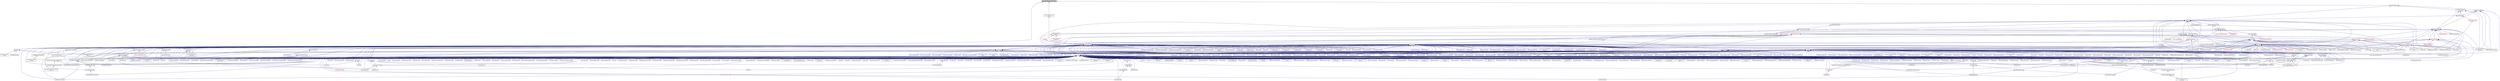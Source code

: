 digraph "action_decorate_continuation.hpp"
{
  edge [fontname="Helvetica",fontsize="10",labelfontname="Helvetica",labelfontsize="10"];
  node [fontname="Helvetica",fontsize="10",shape=record];
  Node21 [label="action_decorate_continuation.hpp",height=0.2,width=0.4,color="black", fillcolor="grey75", style="filled", fontcolor="black"];
  Node21 -> Node22 [dir="back",color="midnightblue",fontsize="10",style="solid",fontname="Helvetica"];
  Node22 [label="traits.hpp",height=0.2,width=0.4,color="black", fillcolor="white", style="filled",URL="$d7/db8/include_2traits_8hpp.html"];
  Node22 -> Node23 [dir="back",color="midnightblue",fontsize="10",style="solid",fontname="Helvetica"];
  Node23 [label="future_range_ambiguity\l_2032.cpp",height=0.2,width=0.4,color="black", fillcolor="white", style="filled",URL="$dc/d4e/future__range__ambiguity__2032_8cpp.html"];
  Node22 -> Node24 [dir="back",color="midnightblue",fontsize="10",style="solid",fontname="Helvetica"];
  Node24 [label="unordered_map.cpp",height=0.2,width=0.4,color="black", fillcolor="white", style="filled",URL="$d1/d75/unordered__map_8cpp.html"];
  Node22 -> Node25 [dir="back",color="midnightblue",fontsize="10",style="solid",fontname="Helvetica"];
  Node25 [label="async_cb_colocated.cpp",height=0.2,width=0.4,color="black", fillcolor="white", style="filled",URL="$d7/d7f/async__cb__colocated_8cpp.html"];
  Node22 -> Node26 [dir="back",color="midnightblue",fontsize="10",style="solid",fontname="Helvetica"];
  Node26 [label="partitioned_vector\l_iter.cpp",height=0.2,width=0.4,color="black", fillcolor="white", style="filled",URL="$dc/ddf/partitioned__vector__iter_8cpp.html"];
  Node21 -> Node27 [dir="back",color="midnightblue",fontsize="10",style="solid",fontname="Helvetica"];
  Node27 [label="action_invoke_no_more\l_than.hpp",height=0.2,width=0.4,color="black", fillcolor="white", style="filled",URL="$d6/ded/action__invoke__no__more__than_8hpp.html"];
  Node27 -> Node28 [dir="back",color="midnightblue",fontsize="10",style="solid",fontname="Helvetica"];
  Node28 [label="actions.hpp",height=0.2,width=0.4,color="black", fillcolor="white", style="filled",URL="$d4/dad/actions_8hpp.html"];
  Node28 -> Node29 [dir="back",color="midnightblue",fontsize="10",style="solid",fontname="Helvetica"];
  Node29 [label="1d_stencil_4_throttle.cpp",height=0.2,width=0.4,color="black", fillcolor="white", style="filled",URL="$d6/de5/1d__stencil__4__throttle_8cpp.html"];
  Node28 -> Node30 [dir="back",color="midnightblue",fontsize="10",style="solid",fontname="Helvetica"];
  Node30 [label="template_accumulator.hpp",height=0.2,width=0.4,color="black", fillcolor="white", style="filled",URL="$d0/d3f/server_2template__accumulator_8hpp.html"];
  Node30 -> Node31 [dir="back",color="midnightblue",fontsize="10",style="solid",fontname="Helvetica"];
  Node31 [label="template_accumulator.hpp",height=0.2,width=0.4,color="black", fillcolor="white", style="filled",URL="$dd/da9/template__accumulator_8hpp.html"];
  Node31 -> Node32 [dir="back",color="midnightblue",fontsize="10",style="solid",fontname="Helvetica"];
  Node32 [label="template_accumulator\l_client.cpp",height=0.2,width=0.4,color="black", fillcolor="white", style="filled",URL="$df/d93/template__accumulator__client_8cpp.html"];
  Node28 -> Node33 [dir="back",color="midnightblue",fontsize="10",style="solid",fontname="Helvetica"];
  Node33 [label="template_function_accumulator\l_client.cpp",height=0.2,width=0.4,color="black", fillcolor="white", style="filled",URL="$d0/dc6/template__function__accumulator__client_8cpp.html"];
  Node28 -> Node34 [dir="back",color="midnightblue",fontsize="10",style="solid",fontname="Helvetica"];
  Node34 [label="allgather_and_gate.hpp",height=0.2,width=0.4,color="black", fillcolor="white", style="filled",URL="$d9/dbb/allgather__and__gate_8hpp.html"];
  Node34 -> Node35 [dir="back",color="midnightblue",fontsize="10",style="solid",fontname="Helvetica"];
  Node35 [label="allgather_module.cpp",height=0.2,width=0.4,color="black", fillcolor="white", style="filled",URL="$df/de4/allgather__module_8cpp.html"];
  Node34 -> Node36 [dir="back",color="midnightblue",fontsize="10",style="solid",fontname="Helvetica"];
  Node36 [label="allgather_and_gate.cpp",height=0.2,width=0.4,color="black", fillcolor="white", style="filled",URL="$d1/d56/allgather__and__gate_8cpp.html"];
  Node34 -> Node37 [dir="back",color="midnightblue",fontsize="10",style="solid",fontname="Helvetica"];
  Node37 [label="ag_client.cpp",height=0.2,width=0.4,color="black", fillcolor="white", style="filled",URL="$d4/d5d/ag__client_8cpp.html"];
  Node28 -> Node38 [dir="back",color="midnightblue",fontsize="10",style="solid",fontname="Helvetica"];
  Node38 [label="apex_balance.cpp",height=0.2,width=0.4,color="black", fillcolor="white", style="filled",URL="$d4/d8e/apex__balance_8cpp.html"];
  Node28 -> Node39 [dir="back",color="midnightblue",fontsize="10",style="solid",fontname="Helvetica"];
  Node39 [label="apex_fibonacci.cpp",height=0.2,width=0.4,color="black", fillcolor="white", style="filled",URL="$de/de1/apex__fibonacci_8cpp.html"];
  Node28 -> Node40 [dir="back",color="midnightblue",fontsize="10",style="solid",fontname="Helvetica"];
  Node40 [label="apex_policy_engine\l_active_thread_count.cpp",height=0.2,width=0.4,color="black", fillcolor="white", style="filled",URL="$d5/d01/apex__policy__engine__active__thread__count_8cpp.html"];
  Node28 -> Node41 [dir="back",color="midnightblue",fontsize="10",style="solid",fontname="Helvetica"];
  Node41 [label="apex_policy_engine\l_events.cpp",height=0.2,width=0.4,color="black", fillcolor="white", style="filled",URL="$df/d0f/apex__policy__engine__events_8cpp.html"];
  Node28 -> Node42 [dir="back",color="midnightblue",fontsize="10",style="solid",fontname="Helvetica"];
  Node42 [label="apex_policy_engine\l_periodic.cpp",height=0.2,width=0.4,color="black", fillcolor="white", style="filled",URL="$d5/d7b/apex__policy__engine__periodic_8cpp.html"];
  Node28 -> Node43 [dir="back",color="midnightblue",fontsize="10",style="solid",fontname="Helvetica"];
  Node43 [label="async_io_action.cpp",height=0.2,width=0.4,color="black", fillcolor="white", style="filled",URL="$d3/df5/async__io__action_8cpp.html"];
  Node28 -> Node44 [dir="back",color="midnightblue",fontsize="10",style="solid",fontname="Helvetica"];
  Node44 [label="cancelable_action.hpp",height=0.2,width=0.4,color="black", fillcolor="white", style="filled",URL="$d5/d4d/server_2cancelable__action_8hpp.html"];
  Node44 -> Node45 [dir="back",color="midnightblue",fontsize="10",style="solid",fontname="Helvetica"];
  Node45 [label="cancelable_action.cpp",height=0.2,width=0.4,color="black", fillcolor="white", style="filled",URL="$d5/d0c/cancelable__action_8cpp.html"];
  Node44 -> Node46 [dir="back",color="midnightblue",fontsize="10",style="solid",fontname="Helvetica"];
  Node46 [label="cancelable_action.hpp",height=0.2,width=0.4,color="black", fillcolor="white", style="filled",URL="$d0/da3/stubs_2cancelable__action_8hpp.html"];
  Node46 -> Node47 [dir="back",color="midnightblue",fontsize="10",style="solid",fontname="Helvetica"];
  Node47 [label="cancelable_action.hpp",height=0.2,width=0.4,color="black", fillcolor="white", style="filled",URL="$d6/d28/cancelable__action_8hpp.html"];
  Node47 -> Node48 [dir="back",color="midnightblue",fontsize="10",style="solid",fontname="Helvetica"];
  Node48 [label="cancelable_action_client.cpp",height=0.2,width=0.4,color="black", fillcolor="white", style="filled",URL="$d1/db8/cancelable__action__client_8cpp.html"];
  Node28 -> Node49 [dir="back",color="midnightblue",fontsize="10",style="solid",fontname="Helvetica"];
  Node49 [label="hello_world_component.hpp",height=0.2,width=0.4,color="black", fillcolor="white", style="filled",URL="$df/df0/hello__world__component_8hpp.html"];
  Node49 -> Node50 [dir="back",color="midnightblue",fontsize="10",style="solid",fontname="Helvetica"];
  Node50 [label="hello_world_client.cpp",height=0.2,width=0.4,color="black", fillcolor="white", style="filled",URL="$d5/da6/hello__world__client_8cpp.html"];
  Node49 -> Node51 [dir="back",color="midnightblue",fontsize="10",style="solid",fontname="Helvetica"];
  Node51 [label="hello_world_component.cpp",height=0.2,width=0.4,color="black", fillcolor="white", style="filled",URL="$d8/daa/hello__world__component_8cpp.html"];
  Node28 -> Node52 [dir="back",color="midnightblue",fontsize="10",style="solid",fontname="Helvetica"];
  Node52 [label="interpolate1d_client.cpp",height=0.2,width=0.4,color="black", fillcolor="white", style="filled",URL="$d4/da6/interpolate1d__client_8cpp.html"];
  Node28 -> Node53 [dir="back",color="midnightblue",fontsize="10",style="solid",fontname="Helvetica"];
  Node53 [label="component_ctors.cpp",height=0.2,width=0.4,color="black", fillcolor="white", style="filled",URL="$d3/d2a/component__ctors_8cpp.html"];
  Node28 -> Node54 [dir="back",color="midnightblue",fontsize="10",style="solid",fontname="Helvetica"];
  Node54 [label="component_in_executable.cpp",height=0.2,width=0.4,color="black", fillcolor="white", style="filled",URL="$d8/d4b/component__in__executable_8cpp.html"];
  Node28 -> Node55 [dir="back",color="midnightblue",fontsize="10",style="solid",fontname="Helvetica"];
  Node55 [label="component_inheritance.cpp",height=0.2,width=0.4,color="black", fillcolor="white", style="filled",URL="$d8/d55/component__inheritance_8cpp.html"];
  Node28 -> Node56 [dir="back",color="midnightblue",fontsize="10",style="solid",fontname="Helvetica"];
  Node56 [label="component_with_executor.cpp",height=0.2,width=0.4,color="black", fillcolor="white", style="filled",URL="$d4/d20/component__with__executor_8cpp.html"];
  Node28 -> Node57 [dir="back",color="midnightblue",fontsize="10",style="solid",fontname="Helvetica"];
  Node57 [label="factorial.cpp",height=0.2,width=0.4,color="black", fillcolor="white", style="filled",URL="$d9/d00/factorial_8cpp.html"];
  Node28 -> Node58 [dir="back",color="midnightblue",fontsize="10",style="solid",fontname="Helvetica"];
  Node58 [label="fibonacci.cpp",height=0.2,width=0.4,color="black", fillcolor="white", style="filled",URL="$d9/d89/fibonacci_8cpp.html"];
  Node28 -> Node59 [dir="back",color="midnightblue",fontsize="10",style="solid",fontname="Helvetica"];
  Node59 [label="fibonacci_await.cpp",height=0.2,width=0.4,color="black", fillcolor="white", style="filled",URL="$dc/d1c/fibonacci__await_8cpp.html"];
  Node28 -> Node60 [dir="back",color="midnightblue",fontsize="10",style="solid",fontname="Helvetica"];
  Node60 [label="fibonacci_dataflow.cpp",height=0.2,width=0.4,color="black", fillcolor="white", style="filled",URL="$df/d3d/fibonacci__dataflow_8cpp.html"];
  Node28 -> Node61 [dir="back",color="midnightblue",fontsize="10",style="solid",fontname="Helvetica"];
  Node61 [label="fibonacci_futures.cpp",height=0.2,width=0.4,color="black", fillcolor="white", style="filled",URL="$d6/de3/fibonacci__futures_8cpp.html"];
  Node28 -> Node62 [dir="back",color="midnightblue",fontsize="10",style="solid",fontname="Helvetica"];
  Node62 [label="fibonacci_futures_distributed.cpp",height=0.2,width=0.4,color="black", fillcolor="white", style="filled",URL="$d1/dc9/fibonacci__futures__distributed_8cpp.html"];
  Node28 -> Node63 [dir="back",color="midnightblue",fontsize="10",style="solid",fontname="Helvetica"];
  Node63 [label="fibonacci_one.cpp",height=0.2,width=0.4,color="black", fillcolor="white", style="filled",URL="$d8/d78/fibonacci__one_8cpp.html"];
  Node28 -> Node64 [dir="back",color="midnightblue",fontsize="10",style="solid",fontname="Helvetica"];
  Node64 [label="fractals.cpp",height=0.2,width=0.4,color="black", fillcolor="white", style="filled",URL="$d8/d58/fractals_8cpp.html"];
  Node28 -> Node65 [dir="back",color="midnightblue",fontsize="10",style="solid",fontname="Helvetica"];
  Node65 [label="fractals_executor.cpp",height=0.2,width=0.4,color="black", fillcolor="white", style="filled",URL="$d9/da9/fractals__executor_8cpp.html"];
  Node28 -> Node66 [dir="back",color="midnightblue",fontsize="10",style="solid",fontname="Helvetica"];
  Node66 [label="fractals_struct.cpp",height=0.2,width=0.4,color="black", fillcolor="white", style="filled",URL="$d8/d2f/fractals__struct_8cpp.html"];
  Node28 -> Node67 [dir="back",color="midnightblue",fontsize="10",style="solid",fontname="Helvetica"];
  Node67 [label="hello_world.cpp",height=0.2,width=0.4,color="black", fillcolor="white", style="filled",URL="$d0/d67/hello__world_8cpp.html"];
  Node28 -> Node68 [dir="back",color="midnightblue",fontsize="10",style="solid",fontname="Helvetica"];
  Node68 [label="pingpong.cpp",height=0.2,width=0.4,color="black", fillcolor="white", style="filled",URL="$dd/d4d/pingpong_8cpp.html"];
  Node28 -> Node69 [dir="back",color="midnightblue",fontsize="10",style="solid",fontname="Helvetica"];
  Node69 [label="print_to_console.cpp",height=0.2,width=0.4,color="black", fillcolor="white", style="filled",URL="$d7/de6/print__to__console_8cpp.html"];
  Node28 -> Node70 [dir="back",color="midnightblue",fontsize="10",style="solid",fontname="Helvetica"];
  Node70 [label="sierpinski.cpp",height=0.2,width=0.4,color="black", fillcolor="white", style="filled",URL="$d3/d7e/sierpinski_8cpp.html"];
  Node28 -> Node71 [dir="back",color="midnightblue",fontsize="10",style="solid",fontname="Helvetica"];
  Node71 [label="sheneos_compare.cpp",height=0.2,width=0.4,color="black", fillcolor="white", style="filled",URL="$dc/d11/sheneos__compare_8cpp.html"];
  Node28 -> Node72 [dir="back",color="midnightblue",fontsize="10",style="solid",fontname="Helvetica"];
  Node72 [label="spell_check_file.cpp",height=0.2,width=0.4,color="black", fillcolor="white", style="filled",URL="$df/df7/spell__check__file_8cpp.html"];
  Node28 -> Node73 [dir="back",color="midnightblue",fontsize="10",style="solid",fontname="Helvetica"];
  Node73 [label="spell_check_simple.cpp",height=0.2,width=0.4,color="black", fillcolor="white", style="filled",URL="$dd/d54/spell__check__simple_8cpp.html"];
  Node28 -> Node74 [dir="back",color="midnightblue",fontsize="10",style="solid",fontname="Helvetica"];
  Node74 [label="simple_central_tuplespace\l_client.cpp",height=0.2,width=0.4,color="black", fillcolor="white", style="filled",URL="$d1/d7b/simple__central__tuplespace__client_8cpp.html"];
  Node28 -> Node75 [dir="back",color="midnightblue",fontsize="10",style="solid",fontname="Helvetica"];
  Node75 [label="lcos.hpp",height=0.2,width=0.4,color="black", fillcolor="white", style="filled",URL="$d5/deb/lcos_8hpp.html"];
  Node75 -> Node36 [dir="back",color="midnightblue",fontsize="10",style="solid",fontname="Helvetica"];
  Node75 -> Node38 [dir="back",color="midnightblue",fontsize="10",style="solid",fontname="Helvetica"];
  Node75 -> Node40 [dir="back",color="midnightblue",fontsize="10",style="solid",fontname="Helvetica"];
  Node75 -> Node41 [dir="back",color="midnightblue",fontsize="10",style="solid",fontname="Helvetica"];
  Node75 -> Node42 [dir="back",color="midnightblue",fontsize="10",style="solid",fontname="Helvetica"];
  Node75 -> Node76 [dir="back",color="midnightblue",fontsize="10",style="solid",fontname="Helvetica"];
  Node76 [label="heartbeat.cpp",height=0.2,width=0.4,color="black", fillcolor="white", style="filled",URL="$d8/d98/heartbeat_8cpp.html"];
  Node75 -> Node49 [dir="back",color="midnightblue",fontsize="10",style="solid",fontname="Helvetica"];
  Node75 -> Node77 [dir="back",color="midnightblue",fontsize="10",style="solid",fontname="Helvetica"];
  Node77 [label="row.hpp",height=0.2,width=0.4,color="black", fillcolor="white", style="filled",URL="$dc/d69/row_8hpp.html"];
  Node77 -> Node78 [dir="back",color="midnightblue",fontsize="10",style="solid",fontname="Helvetica"];
  Node78 [label="grid.hpp",height=0.2,width=0.4,color="red", fillcolor="white", style="filled",URL="$dc/d8a/grid_8hpp.html"];
  Node78 -> Node79 [dir="back",color="midnightblue",fontsize="10",style="solid",fontname="Helvetica"];
  Node79 [label="jacobi.cpp",height=0.2,width=0.4,color="black", fillcolor="white", style="filled",URL="$d2/d27/jacobi_8cpp.html"];
  Node78 -> Node80 [dir="back",color="midnightblue",fontsize="10",style="solid",fontname="Helvetica"];
  Node80 [label="solver.hpp",height=0.2,width=0.4,color="red", fillcolor="white", style="filled",URL="$db/d9a/server_2solver_8hpp.html"];
  Node80 -> Node82 [dir="back",color="midnightblue",fontsize="10",style="solid",fontname="Helvetica"];
  Node82 [label="solver.cpp",height=0.2,width=0.4,color="black", fillcolor="white", style="filled",URL="$d6/d94/solver_8cpp.html"];
  Node78 -> Node83 [dir="back",color="midnightblue",fontsize="10",style="solid",fontname="Helvetica"];
  Node83 [label="grid.cpp",height=0.2,width=0.4,color="black", fillcolor="white", style="filled",URL="$d6/d1b/jacobi__component_2grid_8cpp.html"];
  Node77 -> Node84 [dir="back",color="midnightblue",fontsize="10",style="solid",fontname="Helvetica"];
  Node84 [label="stencil_iterator.hpp",height=0.2,width=0.4,color="black", fillcolor="white", style="filled",URL="$dc/d5c/server_2stencil__iterator_8hpp.html"];
  Node84 -> Node80 [dir="back",color="midnightblue",fontsize="10",style="solid",fontname="Helvetica"];
  Node84 -> Node85 [dir="back",color="midnightblue",fontsize="10",style="solid",fontname="Helvetica"];
  Node85 [label="stencil_iterator.cpp",height=0.2,width=0.4,color="black", fillcolor="white", style="filled",URL="$d6/de1/server_2stencil__iterator_8cpp.html"];
  Node84 -> Node86 [dir="back",color="midnightblue",fontsize="10",style="solid",fontname="Helvetica"];
  Node86 [label="stencil_iterator.cpp",height=0.2,width=0.4,color="black", fillcolor="white", style="filled",URL="$d7/d71/stencil__iterator_8cpp.html"];
  Node77 -> Node83 [dir="back",color="midnightblue",fontsize="10",style="solid",fontname="Helvetica"];
  Node75 -> Node87 [dir="back",color="midnightblue",fontsize="10",style="solid",fontname="Helvetica"];
  Node87 [label="stencil_iterator.hpp",height=0.2,width=0.4,color="black", fillcolor="white", style="filled",URL="$d4/dc8/stencil__iterator_8hpp.html"];
  Node87 -> Node80 [dir="back",color="midnightblue",fontsize="10",style="solid",fontname="Helvetica"];
  Node87 -> Node84 [dir="back",color="midnightblue",fontsize="10",style="solid",fontname="Helvetica"];
  Node87 -> Node86 [dir="back",color="midnightblue",fontsize="10",style="solid",fontname="Helvetica"];
  Node75 -> Node84 [dir="back",color="midnightblue",fontsize="10",style="solid",fontname="Helvetica"];
  Node75 -> Node88 [dir="back",color="midnightblue",fontsize="10",style="solid",fontname="Helvetica"];
  Node88 [label="jacobi_hpx.cpp",height=0.2,width=0.4,color="black", fillcolor="white", style="filled",URL="$d8/d72/jacobi__hpx_8cpp.html"];
  Node75 -> Node89 [dir="back",color="midnightblue",fontsize="10",style="solid",fontname="Helvetica"];
  Node89 [label="jacobi_nonuniform_hpx.cpp",height=0.2,width=0.4,color="black", fillcolor="white", style="filled",URL="$de/d56/jacobi__nonuniform__hpx_8cpp.html"];
  Node75 -> Node90 [dir="back",color="midnightblue",fontsize="10",style="solid",fontname="Helvetica"];
  Node90 [label="enumerate_threads.cpp",height=0.2,width=0.4,color="black", fillcolor="white", style="filled",URL="$d3/dd4/enumerate__threads_8cpp.html"];
  Node75 -> Node59 [dir="back",color="midnightblue",fontsize="10",style="solid",fontname="Helvetica"];
  Node75 -> Node60 [dir="back",color="midnightblue",fontsize="10",style="solid",fontname="Helvetica"];
  Node75 -> Node61 [dir="back",color="midnightblue",fontsize="10",style="solid",fontname="Helvetica"];
  Node75 -> Node62 [dir="back",color="midnightblue",fontsize="10",style="solid",fontname="Helvetica"];
  Node75 -> Node64 [dir="back",color="midnightblue",fontsize="10",style="solid",fontname="Helvetica"];
  Node75 -> Node65 [dir="back",color="midnightblue",fontsize="10",style="solid",fontname="Helvetica"];
  Node75 -> Node66 [dir="back",color="midnightblue",fontsize="10",style="solid",fontname="Helvetica"];
  Node75 -> Node67 [dir="back",color="midnightblue",fontsize="10",style="solid",fontname="Helvetica"];
  Node75 -> Node91 [dir="back",color="midnightblue",fontsize="10",style="solid",fontname="Helvetica"];
  Node91 [label="latch_local.cpp",height=0.2,width=0.4,color="black", fillcolor="white", style="filled",URL="$dd/dd3/latch__local_8cpp.html"];
  Node75 -> Node92 [dir="back",color="midnightblue",fontsize="10",style="solid",fontname="Helvetica"];
  Node92 [label="latch_remote.cpp",height=0.2,width=0.4,color="black", fillcolor="white", style="filled",URL="$df/d59/latch__remote_8cpp.html"];
  Node75 -> Node93 [dir="back",color="midnightblue",fontsize="10",style="solid",fontname="Helvetica"];
  Node93 [label="local_channel.cpp",height=0.2,width=0.4,color="black", fillcolor="white", style="filled",URL="$d0/d3e/local__channel_8cpp.html"];
  Node75 -> Node68 [dir="back",color="midnightblue",fontsize="10",style="solid",fontname="Helvetica"];
  Node75 -> Node94 [dir="back",color="midnightblue",fontsize="10",style="solid",fontname="Helvetica"];
  Node94 [label="shared_mutex.cpp",height=0.2,width=0.4,color="black", fillcolor="white", style="filled",URL="$da/d0b/shared__mutex_8cpp.html"];
  Node75 -> Node95 [dir="back",color="midnightblue",fontsize="10",style="solid",fontname="Helvetica"];
  Node95 [label="wait_composition.cpp",height=0.2,width=0.4,color="black", fillcolor="white", style="filled",URL="$d6/d13/wait__composition_8cpp.html"];
  Node75 -> Node71 [dir="back",color="midnightblue",fontsize="10",style="solid",fontname="Helvetica"];
  Node75 -> Node72 [dir="back",color="midnightblue",fontsize="10",style="solid",fontname="Helvetica"];
  Node75 -> Node73 [dir="back",color="midnightblue",fontsize="10",style="solid",fontname="Helvetica"];
  Node75 -> Node74 [dir="back",color="midnightblue",fontsize="10",style="solid",fontname="Helvetica"];
  Node75 -> Node96 [dir="back",color="midnightblue",fontsize="10",style="solid",fontname="Helvetica"];
  Node96 [label="hpx.hpp",height=0.2,width=0.4,color="red", fillcolor="white", style="filled",URL="$d0/daa/hpx_8hpp.html"];
  Node96 -> Node97 [dir="back",color="midnightblue",fontsize="10",style="solid",fontname="Helvetica"];
  Node97 [label="1d_stencil_1.cpp",height=0.2,width=0.4,color="black", fillcolor="white", style="filled",URL="$d2/db1/1d__stencil__1_8cpp.html"];
  Node96 -> Node98 [dir="back",color="midnightblue",fontsize="10",style="solid",fontname="Helvetica"];
  Node98 [label="1d_stencil_2.cpp",height=0.2,width=0.4,color="black", fillcolor="white", style="filled",URL="$d3/dd1/1d__stencil__2_8cpp.html"];
  Node96 -> Node99 [dir="back",color="midnightblue",fontsize="10",style="solid",fontname="Helvetica"];
  Node99 [label="1d_stencil_3.cpp",height=0.2,width=0.4,color="black", fillcolor="white", style="filled",URL="$db/d19/1d__stencil__3_8cpp.html"];
  Node96 -> Node100 [dir="back",color="midnightblue",fontsize="10",style="solid",fontname="Helvetica"];
  Node100 [label="1d_stencil_4.cpp",height=0.2,width=0.4,color="black", fillcolor="white", style="filled",URL="$d1/d7d/1d__stencil__4_8cpp.html"];
  Node96 -> Node101 [dir="back",color="midnightblue",fontsize="10",style="solid",fontname="Helvetica"];
  Node101 [label="1d_stencil_4_parallel.cpp",height=0.2,width=0.4,color="black", fillcolor="white", style="filled",URL="$d6/d05/1d__stencil__4__parallel_8cpp.html"];
  Node96 -> Node102 [dir="back",color="midnightblue",fontsize="10",style="solid",fontname="Helvetica"];
  Node102 [label="1d_stencil_4_repart.cpp",height=0.2,width=0.4,color="black", fillcolor="white", style="filled",URL="$d0/d6b/1d__stencil__4__repart_8cpp.html"];
  Node96 -> Node29 [dir="back",color="midnightblue",fontsize="10",style="solid",fontname="Helvetica"];
  Node96 -> Node103 [dir="back",color="midnightblue",fontsize="10",style="solid",fontname="Helvetica"];
  Node103 [label="1d_stencil_5.cpp",height=0.2,width=0.4,color="black", fillcolor="white", style="filled",URL="$d7/d2a/1d__stencil__5_8cpp.html"];
  Node96 -> Node104 [dir="back",color="midnightblue",fontsize="10",style="solid",fontname="Helvetica"];
  Node104 [label="1d_stencil_6.cpp",height=0.2,width=0.4,color="black", fillcolor="white", style="filled",URL="$db/de7/1d__stencil__6_8cpp.html"];
  Node96 -> Node105 [dir="back",color="midnightblue",fontsize="10",style="solid",fontname="Helvetica"];
  Node105 [label="1d_stencil_7.cpp",height=0.2,width=0.4,color="black", fillcolor="white", style="filled",URL="$d4/d5a/1d__stencil__7_8cpp.html"];
  Node96 -> Node106 [dir="back",color="midnightblue",fontsize="10",style="solid",fontname="Helvetica"];
  Node106 [label="1d_stencil_8.cpp",height=0.2,width=0.4,color="black", fillcolor="white", style="filled",URL="$df/de0/1d__stencil__8_8cpp.html"];
  Node96 -> Node107 [dir="back",color="midnightblue",fontsize="10",style="solid",fontname="Helvetica"];
  Node107 [label="accumulator.cpp",height=0.2,width=0.4,color="black", fillcolor="white", style="filled",URL="$d1/d81/accumulator_8cpp.html"];
  Node96 -> Node108 [dir="back",color="midnightblue",fontsize="10",style="solid",fontname="Helvetica"];
  Node108 [label="accumulator.hpp",height=0.2,width=0.4,color="red", fillcolor="white", style="filled",URL="$d4/d9d/server_2accumulator_8hpp.html"];
  Node108 -> Node107 [dir="back",color="midnightblue",fontsize="10",style="solid",fontname="Helvetica"];
  Node96 -> Node111 [dir="back",color="midnightblue",fontsize="10",style="solid",fontname="Helvetica"];
  Node111 [label="template_function_accumulator.hpp",height=0.2,width=0.4,color="black", fillcolor="white", style="filled",URL="$d7/da6/server_2template__function__accumulator_8hpp.html"];
  Node111 -> Node112 [dir="back",color="midnightblue",fontsize="10",style="solid",fontname="Helvetica"];
  Node112 [label="template_function_accumulator.cpp",height=0.2,width=0.4,color="black", fillcolor="white", style="filled",URL="$d5/d02/template__function__accumulator_8cpp.html"];
  Node111 -> Node113 [dir="back",color="midnightblue",fontsize="10",style="solid",fontname="Helvetica"];
  Node113 [label="template_function_accumulator.hpp",height=0.2,width=0.4,color="black", fillcolor="white", style="filled",URL="$d3/de9/template__function__accumulator_8hpp.html"];
  Node113 -> Node33 [dir="back",color="midnightblue",fontsize="10",style="solid",fontname="Helvetica"];
  Node96 -> Node114 [dir="back",color="midnightblue",fontsize="10",style="solid",fontname="Helvetica"];
  Node114 [label="template_accumulator.cpp",height=0.2,width=0.4,color="black", fillcolor="white", style="filled",URL="$d0/d4a/template__accumulator_8cpp.html"];
  Node96 -> Node112 [dir="back",color="midnightblue",fontsize="10",style="solid",fontname="Helvetica"];
  Node96 -> Node113 [dir="back",color="midnightblue",fontsize="10",style="solid",fontname="Helvetica"];
  Node96 -> Node35 [dir="back",color="midnightblue",fontsize="10",style="solid",fontname="Helvetica"];
  Node96 -> Node115 [dir="back",color="midnightblue",fontsize="10",style="solid",fontname="Helvetica"];
  Node115 [label="allgather.cpp",height=0.2,width=0.4,color="black", fillcolor="white", style="filled",URL="$d7/d06/allgather_8cpp.html"];
  Node96 -> Node36 [dir="back",color="midnightblue",fontsize="10",style="solid",fontname="Helvetica"];
  Node96 -> Node37 [dir="back",color="midnightblue",fontsize="10",style="solid",fontname="Helvetica"];
  Node96 -> Node116 [dir="back",color="midnightblue",fontsize="10",style="solid",fontname="Helvetica"];
  Node116 [label="hpx_thread_phase.cpp",height=0.2,width=0.4,color="black", fillcolor="white", style="filled",URL="$d5/dca/hpx__thread__phase_8cpp.html"];
  Node96 -> Node117 [dir="back",color="midnightblue",fontsize="10",style="solid",fontname="Helvetica"];
  Node117 [label="os_thread_num.cpp",height=0.2,width=0.4,color="black", fillcolor="white", style="filled",URL="$d2/dfb/os__thread__num_8cpp.html"];
  Node96 -> Node45 [dir="back",color="midnightblue",fontsize="10",style="solid",fontname="Helvetica"];
  Node96 -> Node44 [dir="back",color="midnightblue",fontsize="10",style="solid",fontname="Helvetica"];
  Node96 -> Node46 [dir="back",color="midnightblue",fontsize="10",style="solid",fontname="Helvetica"];
  Node96 -> Node48 [dir="back",color="midnightblue",fontsize="10",style="solid",fontname="Helvetica"];
  Node96 -> Node118 [dir="back",color="midnightblue",fontsize="10",style="solid",fontname="Helvetica"];
  Node118 [label="cublas_matmul.cpp",height=0.2,width=0.4,color="black", fillcolor="white", style="filled",URL="$dd/d84/cublas__matmul_8cpp.html"];
  Node96 -> Node119 [dir="back",color="midnightblue",fontsize="10",style="solid",fontname="Helvetica"];
  Node119 [label="win_perf_counters.cpp",height=0.2,width=0.4,color="black", fillcolor="white", style="filled",URL="$d8/d11/win__perf__counters_8cpp.html"];
  Node96 -> Node120 [dir="back",color="midnightblue",fontsize="10",style="solid",fontname="Helvetica"];
  Node120 [label="win_perf_counters.hpp",height=0.2,width=0.4,color="black", fillcolor="white", style="filled",URL="$d5/da7/win__perf__counters_8hpp.html"];
  Node96 -> Node49 [dir="back",color="midnightblue",fontsize="10",style="solid",fontname="Helvetica"];
  Node96 -> Node121 [dir="back",color="midnightblue",fontsize="10",style="solid",fontname="Helvetica"];
  Node121 [label="interpolate1d.cpp",height=0.2,width=0.4,color="black", fillcolor="white", style="filled",URL="$d0/d05/interpolate1d_8cpp.html"];
  Node96 -> Node122 [dir="back",color="midnightblue",fontsize="10",style="solid",fontname="Helvetica"];
  Node122 [label="partition.hpp",height=0.2,width=0.4,color="black", fillcolor="white", style="filled",URL="$d0/d7a/examples_2interpolate1d_2interpolate1d_2partition_8hpp.html"];
  Node122 -> Node121 [dir="back",color="midnightblue",fontsize="10",style="solid",fontname="Helvetica"];
  Node122 -> Node123 [dir="back",color="midnightblue",fontsize="10",style="solid",fontname="Helvetica"];
  Node123 [label="interpolate1d.hpp",height=0.2,width=0.4,color="black", fillcolor="white", style="filled",URL="$d4/dc7/interpolate1d_8hpp.html"];
  Node123 -> Node121 [dir="back",color="midnightblue",fontsize="10",style="solid",fontname="Helvetica"];
  Node123 -> Node52 [dir="back",color="midnightblue",fontsize="10",style="solid",fontname="Helvetica"];
  Node96 -> Node124 [dir="back",color="midnightblue",fontsize="10",style="solid",fontname="Helvetica"];
  Node124 [label="partition.hpp",height=0.2,width=0.4,color="black", fillcolor="white", style="filled",URL="$d0/dff/examples_2interpolate1d_2interpolate1d_2server_2partition_8hpp.html"];
  Node124 -> Node122 [dir="back",color="midnightblue",fontsize="10",style="solid",fontname="Helvetica"];
  Node124 -> Node125 [dir="back",color="midnightblue",fontsize="10",style="solid",fontname="Helvetica"];
  Node125 [label="partition.cpp",height=0.2,width=0.4,color="black", fillcolor="white", style="filled",URL="$d0/d4f/examples_2interpolate1d_2interpolate1d_2server_2partition_8cpp.html"];
  Node96 -> Node123 [dir="back",color="midnightblue",fontsize="10",style="solid",fontname="Helvetica"];
  Node96 -> Node126 [dir="back",color="midnightblue",fontsize="10",style="solid",fontname="Helvetica"];
  Node126 [label="read_values.cpp",height=0.2,width=0.4,color="black", fillcolor="white", style="filled",URL="$d0/d8c/interpolate1d_2interpolate1d_2read__values_8cpp.html"];
  Node96 -> Node125 [dir="back",color="midnightblue",fontsize="10",style="solid",fontname="Helvetica"];
  Node96 -> Node79 [dir="back",color="midnightblue",fontsize="10",style="solid",fontname="Helvetica"];
  Node96 -> Node83 [dir="back",color="midnightblue",fontsize="10",style="solid",fontname="Helvetica"];
  Node96 -> Node127 [dir="back",color="midnightblue",fontsize="10",style="solid",fontname="Helvetica"];
  Node127 [label="row.cpp",height=0.2,width=0.4,color="black", fillcolor="white", style="filled",URL="$d3/d86/server_2row_8cpp.html"];
  Node96 -> Node82 [dir="back",color="midnightblue",fontsize="10",style="solid",fontname="Helvetica"];
  Node96 -> Node85 [dir="back",color="midnightblue",fontsize="10",style="solid",fontname="Helvetica"];
  Node96 -> Node86 [dir="back",color="midnightblue",fontsize="10",style="solid",fontname="Helvetica"];
  Node96 -> Node128 [dir="back",color="midnightblue",fontsize="10",style="solid",fontname="Helvetica"];
  Node128 [label="jacobi.cpp",height=0.2,width=0.4,color="black", fillcolor="white", style="filled",URL="$d3/d44/smp_2jacobi_8cpp.html"];
  Node96 -> Node88 [dir="back",color="midnightblue",fontsize="10",style="solid",fontname="Helvetica"];
  Node96 -> Node129 [dir="back",color="midnightblue",fontsize="10",style="solid",fontname="Helvetica"];
  Node129 [label="jacobi_nonuniform.cpp",height=0.2,width=0.4,color="black", fillcolor="white", style="filled",URL="$dd/ddc/jacobi__nonuniform_8cpp.html"];
  Node96 -> Node89 [dir="back",color="midnightblue",fontsize="10",style="solid",fontname="Helvetica"];
  Node96 -> Node130 [dir="back",color="midnightblue",fontsize="10",style="solid",fontname="Helvetica"];
  Node130 [label="nqueen.cpp",height=0.2,width=0.4,color="black", fillcolor="white", style="filled",URL="$db/dca/nqueen_8cpp.html"];
  Node96 -> Node131 [dir="back",color="midnightblue",fontsize="10",style="solid",fontname="Helvetica"];
  Node131 [label="nqueen.hpp",height=0.2,width=0.4,color="red", fillcolor="white", style="filled",URL="$de/d58/server_2nqueen_8hpp.html"];
  Node131 -> Node130 [dir="back",color="midnightblue",fontsize="10",style="solid",fontname="Helvetica"];
  Node96 -> Node134 [dir="back",color="midnightblue",fontsize="10",style="solid",fontname="Helvetica"];
  Node134 [label="nqueen_client.cpp",height=0.2,width=0.4,color="black", fillcolor="white", style="filled",URL="$d3/d5e/nqueen__client_8cpp.html"];
  Node96 -> Node135 [dir="back",color="midnightblue",fontsize="10",style="solid",fontname="Helvetica"];
  Node135 [label="sine.cpp",height=0.2,width=0.4,color="black", fillcolor="white", style="filled",URL="$d3/d0d/server_2sine_8cpp.html"];
  Node96 -> Node136 [dir="back",color="midnightblue",fontsize="10",style="solid",fontname="Helvetica"];
  Node136 [label="sine.hpp",height=0.2,width=0.4,color="black", fillcolor="white", style="filled",URL="$d8/dac/sine_8hpp.html"];
  Node136 -> Node135 [dir="back",color="midnightblue",fontsize="10",style="solid",fontname="Helvetica"];
  Node136 -> Node137 [dir="back",color="midnightblue",fontsize="10",style="solid",fontname="Helvetica"];
  Node137 [label="sine.cpp",height=0.2,width=0.4,color="black", fillcolor="white", style="filled",URL="$d5/dd8/sine_8cpp.html"];
  Node96 -> Node137 [dir="back",color="midnightblue",fontsize="10",style="solid",fontname="Helvetica"];
  Node96 -> Node138 [dir="back",color="midnightblue",fontsize="10",style="solid",fontname="Helvetica"];
  Node138 [label="sine_client.cpp",height=0.2,width=0.4,color="black", fillcolor="white", style="filled",URL="$db/d62/sine__client_8cpp.html"];
  Node96 -> Node139 [dir="back",color="midnightblue",fontsize="10",style="solid",fontname="Helvetica"];
  Node139 [label="qt.cpp",height=0.2,width=0.4,color="black", fillcolor="white", style="filled",URL="$df/d90/qt_8cpp.html"];
  Node96 -> Node140 [dir="back",color="midnightblue",fontsize="10",style="solid",fontname="Helvetica"];
  Node140 [label="queue_client.cpp",height=0.2,width=0.4,color="black", fillcolor="white", style="filled",URL="$d7/d96/queue__client_8cpp.html"];
  Node96 -> Node141 [dir="back",color="midnightblue",fontsize="10",style="solid",fontname="Helvetica"];
  Node141 [label="customize_async.cpp",height=0.2,width=0.4,color="black", fillcolor="white", style="filled",URL="$d0/d82/customize__async_8cpp.html"];
  Node96 -> Node142 [dir="back",color="midnightblue",fontsize="10",style="solid",fontname="Helvetica"];
  Node142 [label="data_actions.cpp",height=0.2,width=0.4,color="black", fillcolor="white", style="filled",URL="$dc/d68/data__actions_8cpp.html"];
  Node96 -> Node143 [dir="back",color="midnightblue",fontsize="10",style="solid",fontname="Helvetica"];
  Node143 [label="error_handling.cpp",height=0.2,width=0.4,color="black", fillcolor="white", style="filled",URL="$d9/d96/error__handling_8cpp.html"];
  Node96 -> Node144 [dir="back",color="midnightblue",fontsize="10",style="solid",fontname="Helvetica"];
  Node144 [label="event_synchronization.cpp",height=0.2,width=0.4,color="black", fillcolor="white", style="filled",URL="$d0/d35/event__synchronization_8cpp.html"];
  Node96 -> Node57 [dir="back",color="midnightblue",fontsize="10",style="solid",fontname="Helvetica"];
  Node96 -> Node145 [dir="back",color="midnightblue",fontsize="10",style="solid",fontname="Helvetica"];
  Node145 [label="file_serialization.cpp",height=0.2,width=0.4,color="black", fillcolor="white", style="filled",URL="$de/d58/file__serialization_8cpp.html"];
  Node96 -> Node146 [dir="back",color="midnightblue",fontsize="10",style="solid",fontname="Helvetica"];
  Node146 [label="init_globally.cpp",height=0.2,width=0.4,color="black", fillcolor="white", style="filled",URL="$d6/dad/init__globally_8cpp.html"];
  Node96 -> Node147 [dir="back",color="midnightblue",fontsize="10",style="solid",fontname="Helvetica"];
  Node147 [label="interest_calculator.cpp",height=0.2,width=0.4,color="black", fillcolor="white", style="filled",URL="$d2/d86/interest__calculator_8cpp.html"];
  Node96 -> Node148 [dir="back",color="midnightblue",fontsize="10",style="solid",fontname="Helvetica"];
  Node148 [label="non_atomic_rma.cpp",height=0.2,width=0.4,color="black", fillcolor="white", style="filled",URL="$d7/d8b/non__atomic__rma_8cpp.html"];
  Node96 -> Node149 [dir="back",color="midnightblue",fontsize="10",style="solid",fontname="Helvetica"];
  Node149 [label="partitioned_vector\l_spmd_foreach.cpp",height=0.2,width=0.4,color="black", fillcolor="white", style="filled",URL="$db/d7c/partitioned__vector__spmd__foreach_8cpp.html"];
  Node96 -> Node150 [dir="back",color="midnightblue",fontsize="10",style="solid",fontname="Helvetica"];
  Node150 [label="pipeline1.cpp",height=0.2,width=0.4,color="black", fillcolor="white", style="filled",URL="$d5/d77/pipeline1_8cpp.html"];
  Node96 -> Node151 [dir="back",color="midnightblue",fontsize="10",style="solid",fontname="Helvetica"];
  Node151 [label="quicksort.cpp",height=0.2,width=0.4,color="black", fillcolor="white", style="filled",URL="$d3/d1e/quicksort_8cpp.html"];
  Node96 -> Node152 [dir="back",color="midnightblue",fontsize="10",style="solid",fontname="Helvetica"];
  Node152 [label="receive_buffer.cpp",height=0.2,width=0.4,color="black", fillcolor="white", style="filled",URL="$d7/d10/receive__buffer_8cpp.html"];
  Node96 -> Node153 [dir="back",color="midnightblue",fontsize="10",style="solid",fontname="Helvetica"];
  Node153 [label="safe_object.cpp",height=0.2,width=0.4,color="black", fillcolor="white", style="filled",URL="$dd/d52/safe__object_8cpp.html"];
  Node96 -> Node154 [dir="back",color="midnightblue",fontsize="10",style="solid",fontname="Helvetica"];
  Node154 [label="sort_by_key_demo.cpp",height=0.2,width=0.4,color="black", fillcolor="white", style="filled",URL="$da/d20/sort__by__key__demo_8cpp.html"];
  Node96 -> Node155 [dir="back",color="midnightblue",fontsize="10",style="solid",fontname="Helvetica"];
  Node155 [label="timed_wake.cpp",height=0.2,width=0.4,color="black", fillcolor="white", style="filled",URL="$d8/df9/timed__wake_8cpp.html"];
  Node96 -> Node156 [dir="back",color="midnightblue",fontsize="10",style="solid",fontname="Helvetica"];
  Node156 [label="vector_counting_dotproduct.cpp",height=0.2,width=0.4,color="black", fillcolor="white", style="filled",URL="$df/de9/vector__counting__dotproduct_8cpp.html"];
  Node96 -> Node157 [dir="back",color="midnightblue",fontsize="10",style="solid",fontname="Helvetica"];
  Node157 [label="vector_zip_dotproduct.cpp",height=0.2,width=0.4,color="black", fillcolor="white", style="filled",URL="$dc/d18/vector__zip__dotproduct_8cpp.html"];
  Node96 -> Node158 [dir="back",color="midnightblue",fontsize="10",style="solid",fontname="Helvetica"];
  Node158 [label="zerocopy_rdma.cpp",height=0.2,width=0.4,color="black", fillcolor="white", style="filled",URL="$d1/dad/zerocopy__rdma_8cpp.html"];
  Node96 -> Node159 [dir="back",color="midnightblue",fontsize="10",style="solid",fontname="Helvetica"];
  Node159 [label="random_mem_access.cpp",height=0.2,width=0.4,color="black", fillcolor="white", style="filled",URL="$d1/d51/random__mem__access_8cpp.html"];
  Node96 -> Node160 [dir="back",color="midnightblue",fontsize="10",style="solid",fontname="Helvetica"];
  Node160 [label="random_mem_access.hpp",height=0.2,width=0.4,color="red", fillcolor="white", style="filled",URL="$d0/d19/server_2random__mem__access_8hpp.html"];
  Node160 -> Node159 [dir="back",color="midnightblue",fontsize="10",style="solid",fontname="Helvetica"];
  Node96 -> Node163 [dir="back",color="midnightblue",fontsize="10",style="solid",fontname="Helvetica"];
  Node163 [label="random_mem_access_client.cpp",height=0.2,width=0.4,color="black", fillcolor="white", style="filled",URL="$df/d1b/random__mem__access__client_8cpp.html"];
  Node96 -> Node164 [dir="back",color="midnightblue",fontsize="10",style="solid",fontname="Helvetica"];
  Node164 [label="oversubscribing_resource\l_partitioner.cpp",height=0.2,width=0.4,color="black", fillcolor="white", style="filled",URL="$dd/dee/oversubscribing__resource__partitioner_8cpp.html"];
  Node96 -> Node165 [dir="back",color="midnightblue",fontsize="10",style="solid",fontname="Helvetica"];
  Node165 [label="simple_resource_partitioner.cpp",height=0.2,width=0.4,color="black", fillcolor="white", style="filled",URL="$d5/df9/simple__resource__partitioner_8cpp.html"];
  Node96 -> Node166 [dir="back",color="midnightblue",fontsize="10",style="solid",fontname="Helvetica"];
  Node166 [label="dimension.hpp",height=0.2,width=0.4,color="red", fillcolor="white", style="filled",URL="$d6/d39/sheneos_2sheneos_2dimension_8hpp.html"];
  Node166 -> Node172 [dir="back",color="midnightblue",fontsize="10",style="solid",fontname="Helvetica"];
  Node172 [label="partition3d.hpp",height=0.2,width=0.4,color="black", fillcolor="white", style="filled",URL="$dd/dbf/server_2partition3d_8hpp.html"];
  Node172 -> Node173 [dir="back",color="midnightblue",fontsize="10",style="solid",fontname="Helvetica"];
  Node173 [label="partition3d.hpp",height=0.2,width=0.4,color="black", fillcolor="white", style="filled",URL="$d1/d50/partition3d_8hpp.html"];
  Node173 -> Node169 [dir="back",color="midnightblue",fontsize="10",style="solid",fontname="Helvetica"];
  Node169 [label="interpolator.cpp",height=0.2,width=0.4,color="black", fillcolor="white", style="filled",URL="$d5/d02/interpolator_8cpp.html"];
  Node173 -> Node174 [dir="back",color="midnightblue",fontsize="10",style="solid",fontname="Helvetica"];
  Node174 [label="interpolator.hpp",height=0.2,width=0.4,color="red", fillcolor="white", style="filled",URL="$dc/d3b/interpolator_8hpp.html"];
  Node174 -> Node169 [dir="back",color="midnightblue",fontsize="10",style="solid",fontname="Helvetica"];
  Node174 -> Node71 [dir="back",color="midnightblue",fontsize="10",style="solid",fontname="Helvetica"];
  Node174 -> Node176 [dir="back",color="midnightblue",fontsize="10",style="solid",fontname="Helvetica"];
  Node176 [label="sheneos_test.cpp",height=0.2,width=0.4,color="black", fillcolor="white", style="filled",URL="$d4/d6e/sheneos__test_8cpp.html"];
  Node172 -> Node171 [dir="back",color="midnightblue",fontsize="10",style="solid",fontname="Helvetica"];
  Node171 [label="partition3d.cpp",height=0.2,width=0.4,color="black", fillcolor="white", style="filled",URL="$de/d70/partition3d_8cpp.html"];
  Node96 -> Node169 [dir="back",color="midnightblue",fontsize="10",style="solid",fontname="Helvetica"];
  Node96 -> Node173 [dir="back",color="midnightblue",fontsize="10",style="solid",fontname="Helvetica"];
  Node96 -> Node172 [dir="back",color="midnightblue",fontsize="10",style="solid",fontname="Helvetica"];
  Node96 -> Node174 [dir="back",color="midnightblue",fontsize="10",style="solid",fontname="Helvetica"];
  Node96 -> Node177 [dir="back",color="midnightblue",fontsize="10",style="solid",fontname="Helvetica"];
  Node177 [label="configuration.hpp",height=0.2,width=0.4,color="red", fillcolor="white", style="filled",URL="$dc/d0a/configuration_8hpp.html"];
  Node177 -> Node174 [dir="back",color="midnightblue",fontsize="10",style="solid",fontname="Helvetica"];
  Node96 -> Node170 [dir="back",color="midnightblue",fontsize="10",style="solid",fontname="Helvetica"];
  Node170 [label="read_values.cpp",height=0.2,width=0.4,color="black", fillcolor="white", style="filled",URL="$d7/da4/sheneos_2sheneos_2read__values_8cpp.html"];
  Node96 -> Node171 [dir="back",color="midnightblue",fontsize="10",style="solid",fontname="Helvetica"];
  Node96 -> Node176 [dir="back",color="midnightblue",fontsize="10",style="solid",fontname="Helvetica"];
  Node96 -> Node179 [dir="back",color="midnightblue",fontsize="10",style="solid",fontname="Helvetica"];
  Node179 [label="startup_shutdown.cpp",height=0.2,width=0.4,color="black", fillcolor="white", style="filled",URL="$d3/dfc/server_2startup__shutdown_8cpp.html"];
  Node96 -> Node180 [dir="back",color="midnightblue",fontsize="10",style="solid",fontname="Helvetica"];
  Node180 [label="startup_shutdown.cpp",height=0.2,width=0.4,color="black", fillcolor="white", style="filled",URL="$d0/ddb/startup__shutdown_8cpp.html"];
  Node96 -> Node181 [dir="back",color="midnightblue",fontsize="10",style="solid",fontname="Helvetica"];
  Node181 [label="spin.cpp",height=0.2,width=0.4,color="black", fillcolor="white", style="filled",URL="$d7/df2/spin_8cpp.html"];
  Node96 -> Node182 [dir="back",color="midnightblue",fontsize="10",style="solid",fontname="Helvetica"];
  Node182 [label="throttle.cpp",height=0.2,width=0.4,color="black", fillcolor="white", style="filled",URL="$de/d56/server_2throttle_8cpp.html"];
  Node96 -> Node183 [dir="back",color="midnightblue",fontsize="10",style="solid",fontname="Helvetica"];
  Node183 [label="throttle.hpp",height=0.2,width=0.4,color="black", fillcolor="white", style="filled",URL="$db/dc9/server_2throttle_8hpp.html"];
  Node183 -> Node182 [dir="back",color="midnightblue",fontsize="10",style="solid",fontname="Helvetica"];
  Node183 -> Node184 [dir="back",color="midnightblue",fontsize="10",style="solid",fontname="Helvetica"];
  Node184 [label="throttle.hpp",height=0.2,width=0.4,color="black", fillcolor="white", style="filled",URL="$d5/dec/stubs_2throttle_8hpp.html"];
  Node184 -> Node185 [dir="back",color="midnightblue",fontsize="10",style="solid",fontname="Helvetica"];
  Node185 [label="throttle.hpp",height=0.2,width=0.4,color="red", fillcolor="white", style="filled",URL="$d2/d2e/throttle_8hpp.html"];
  Node185 -> Node186 [dir="back",color="midnightblue",fontsize="10",style="solid",fontname="Helvetica"];
  Node186 [label="throttle.cpp",height=0.2,width=0.4,color="black", fillcolor="white", style="filled",URL="$db/d02/throttle_8cpp.html"];
  Node96 -> Node184 [dir="back",color="midnightblue",fontsize="10",style="solid",fontname="Helvetica"];
  Node96 -> Node186 [dir="back",color="midnightblue",fontsize="10",style="solid",fontname="Helvetica"];
  Node96 -> Node185 [dir="back",color="midnightblue",fontsize="10",style="solid",fontname="Helvetica"];
  Node96 -> Node188 [dir="back",color="midnightblue",fontsize="10",style="solid",fontname="Helvetica"];
  Node188 [label="transpose_await.cpp",height=0.2,width=0.4,color="black", fillcolor="white", style="filled",URL="$de/d68/transpose__await_8cpp.html"];
  Node96 -> Node189 [dir="back",color="midnightblue",fontsize="10",style="solid",fontname="Helvetica"];
  Node189 [label="transpose_block.cpp",height=0.2,width=0.4,color="black", fillcolor="white", style="filled",URL="$d0/de1/transpose__block_8cpp.html"];
  Node96 -> Node190 [dir="back",color="midnightblue",fontsize="10",style="solid",fontname="Helvetica"];
  Node190 [label="transpose_block_numa.cpp",height=0.2,width=0.4,color="black", fillcolor="white", style="filled",URL="$dd/d3b/transpose__block__numa_8cpp.html"];
  Node96 -> Node191 [dir="back",color="midnightblue",fontsize="10",style="solid",fontname="Helvetica"];
  Node191 [label="transpose_serial.cpp",height=0.2,width=0.4,color="black", fillcolor="white", style="filled",URL="$db/d74/transpose__serial_8cpp.html"];
  Node96 -> Node192 [dir="back",color="midnightblue",fontsize="10",style="solid",fontname="Helvetica"];
  Node192 [label="transpose_serial_block.cpp",height=0.2,width=0.4,color="black", fillcolor="white", style="filled",URL="$d8/daa/transpose__serial__block_8cpp.html"];
  Node96 -> Node193 [dir="back",color="midnightblue",fontsize="10",style="solid",fontname="Helvetica"];
  Node193 [label="transpose_serial_vector.cpp",height=0.2,width=0.4,color="black", fillcolor="white", style="filled",URL="$d4/d04/transpose__serial__vector_8cpp.html"];
  Node96 -> Node194 [dir="back",color="midnightblue",fontsize="10",style="solid",fontname="Helvetica"];
  Node194 [label="transpose_smp.cpp",height=0.2,width=0.4,color="black", fillcolor="white", style="filled",URL="$d2/d99/transpose__smp_8cpp.html"];
  Node96 -> Node195 [dir="back",color="midnightblue",fontsize="10",style="solid",fontname="Helvetica"];
  Node195 [label="transpose_smp_block.cpp",height=0.2,width=0.4,color="black", fillcolor="white", style="filled",URL="$da/d4d/transpose__smp__block_8cpp.html"];
  Node96 -> Node196 [dir="back",color="midnightblue",fontsize="10",style="solid",fontname="Helvetica"];
  Node196 [label="simple_central_tuplespace.hpp",height=0.2,width=0.4,color="black", fillcolor="white", style="filled",URL="$db/d69/server_2simple__central__tuplespace_8hpp.html"];
  Node196 -> Node197 [dir="back",color="midnightblue",fontsize="10",style="solid",fontname="Helvetica"];
  Node197 [label="simple_central_tuplespace.cpp",height=0.2,width=0.4,color="black", fillcolor="white", style="filled",URL="$d3/dec/simple__central__tuplespace_8cpp.html"];
  Node196 -> Node198 [dir="back",color="midnightblue",fontsize="10",style="solid",fontname="Helvetica"];
  Node198 [label="simple_central_tuplespace.hpp",height=0.2,width=0.4,color="black", fillcolor="white", style="filled",URL="$d0/d4b/stubs_2simple__central__tuplespace_8hpp.html"];
  Node198 -> Node199 [dir="back",color="midnightblue",fontsize="10",style="solid",fontname="Helvetica"];
  Node199 [label="simple_central_tuplespace.hpp",height=0.2,width=0.4,color="black", fillcolor="white", style="filled",URL="$d5/ddd/simple__central__tuplespace_8hpp.html"];
  Node199 -> Node74 [dir="back",color="midnightblue",fontsize="10",style="solid",fontname="Helvetica"];
  Node96 -> Node200 [dir="back",color="midnightblue",fontsize="10",style="solid",fontname="Helvetica"];
  Node200 [label="tuples_warehouse.hpp",height=0.2,width=0.4,color="black", fillcolor="white", style="filled",URL="$da/de6/tuples__warehouse_8hpp.html"];
  Node200 -> Node196 [dir="back",color="midnightblue",fontsize="10",style="solid",fontname="Helvetica"];
  Node96 -> Node197 [dir="back",color="midnightblue",fontsize="10",style="solid",fontname="Helvetica"];
  Node96 -> Node201 [dir="back",color="midnightblue",fontsize="10",style="solid",fontname="Helvetica"];
  Node201 [label="hpx_runtime.cpp",height=0.2,width=0.4,color="black", fillcolor="white", style="filled",URL="$d7/d1e/hpx__runtime_8cpp.html"];
  Node96 -> Node202 [dir="back",color="midnightblue",fontsize="10",style="solid",fontname="Helvetica"];
  Node202 [label="synchronize.cpp",height=0.2,width=0.4,color="black", fillcolor="white", style="filled",URL="$da/da2/synchronize_8cpp.html"];
  Node96 -> Node203 [dir="back",color="midnightblue",fontsize="10",style="solid",fontname="Helvetica"];
  Node203 [label="agas_cache_timings.cpp",height=0.2,width=0.4,color="black", fillcolor="white", style="filled",URL="$dd/d37/agas__cache__timings_8cpp.html"];
  Node96 -> Node204 [dir="back",color="midnightblue",fontsize="10",style="solid",fontname="Helvetica"];
  Node204 [label="async_overheads.cpp",height=0.2,width=0.4,color="black", fillcolor="white", style="filled",URL="$de/da6/async__overheads_8cpp.html"];
  Node96 -> Node205 [dir="back",color="midnightblue",fontsize="10",style="solid",fontname="Helvetica"];
  Node205 [label="coroutines_call_overhead.cpp",height=0.2,width=0.4,color="black", fillcolor="white", style="filled",URL="$da/d1e/coroutines__call__overhead_8cpp.html"];
  Node96 -> Node206 [dir="back",color="midnightblue",fontsize="10",style="solid",fontname="Helvetica"];
  Node206 [label="foreach_scaling.cpp",height=0.2,width=0.4,color="black", fillcolor="white", style="filled",URL="$d4/d94/foreach__scaling_8cpp.html"];
  Node96 -> Node207 [dir="back",color="midnightblue",fontsize="10",style="solid",fontname="Helvetica"];
  Node207 [label="function_object_wrapper\l_overhead.cpp",height=0.2,width=0.4,color="black", fillcolor="white", style="filled",URL="$d5/d6f/function__object__wrapper__overhead_8cpp.html"];
  Node96 -> Node208 [dir="back",color="midnightblue",fontsize="10",style="solid",fontname="Helvetica"];
  Node208 [label="hpx_homogeneous_timed\l_task_spawn_executors.cpp",height=0.2,width=0.4,color="black", fillcolor="white", style="filled",URL="$d1/d3b/hpx__homogeneous__timed__task__spawn__executors_8cpp.html"];
  Node96 -> Node209 [dir="back",color="midnightblue",fontsize="10",style="solid",fontname="Helvetica"];
  Node209 [label="htts2_hpx.cpp",height=0.2,width=0.4,color="black", fillcolor="white", style="filled",URL="$d2/daf/htts2__hpx_8cpp.html"];
  Node96 -> Node210 [dir="back",color="midnightblue",fontsize="10",style="solid",fontname="Helvetica"];
  Node210 [label="partitioned_vector\l_foreach.cpp",height=0.2,width=0.4,color="black", fillcolor="white", style="filled",URL="$df/d5f/partitioned__vector__foreach_8cpp.html"];
  Node96 -> Node211 [dir="back",color="midnightblue",fontsize="10",style="solid",fontname="Helvetica"];
  Node211 [label="serialization_overhead.cpp",height=0.2,width=0.4,color="black", fillcolor="white", style="filled",URL="$d3/df8/serialization__overhead_8cpp.html"];
  Node96 -> Node212 [dir="back",color="midnightblue",fontsize="10",style="solid",fontname="Helvetica"];
  Node212 [label="sizeof.cpp",height=0.2,width=0.4,color="black", fillcolor="white", style="filled",URL="$d3/d0f/sizeof_8cpp.html"];
  Node96 -> Node213 [dir="back",color="midnightblue",fontsize="10",style="solid",fontname="Helvetica"];
  Node213 [label="skynet.cpp",height=0.2,width=0.4,color="black", fillcolor="white", style="filled",URL="$d0/dc3/skynet_8cpp.html"];
  Node96 -> Node214 [dir="back",color="midnightblue",fontsize="10",style="solid",fontname="Helvetica"];
  Node214 [label="stencil3_iterators.cpp",height=0.2,width=0.4,color="black", fillcolor="white", style="filled",URL="$db/d9e/stencil3__iterators_8cpp.html"];
  Node96 -> Node215 [dir="back",color="midnightblue",fontsize="10",style="solid",fontname="Helvetica"];
  Node215 [label="stream.cpp",height=0.2,width=0.4,color="black", fillcolor="white", style="filled",URL="$da/d5f/stream_8cpp.html"];
  Node96 -> Node216 [dir="back",color="midnightblue",fontsize="10",style="solid",fontname="Helvetica"];
  Node216 [label="timed_task_spawn.cpp",height=0.2,width=0.4,color="black", fillcolor="white", style="filled",URL="$df/de1/timed__task__spawn_8cpp.html"];
  Node96 -> Node217 [dir="back",color="midnightblue",fontsize="10",style="solid",fontname="Helvetica"];
  Node217 [label="transform_reduce_binary\l_scaling.cpp",height=0.2,width=0.4,color="black", fillcolor="white", style="filled",URL="$d1/dae/transform__reduce__binary__scaling_8cpp.html"];
  Node96 -> Node218 [dir="back",color="midnightblue",fontsize="10",style="solid",fontname="Helvetica"];
  Node218 [label="transform_reduce_scaling.cpp",height=0.2,width=0.4,color="black", fillcolor="white", style="filled",URL="$db/d2a/transform__reduce__scaling_8cpp.html"];
  Node96 -> Node219 [dir="back",color="midnightblue",fontsize="10",style="solid",fontname="Helvetica"];
  Node219 [label="minmax_element_performance.cpp",height=0.2,width=0.4,color="black", fillcolor="white", style="filled",URL="$d9/d93/minmax__element__performance_8cpp.html"];
  Node96 -> Node220 [dir="back",color="midnightblue",fontsize="10",style="solid",fontname="Helvetica"];
  Node220 [label="barrier_performance.cpp",height=0.2,width=0.4,color="black", fillcolor="white", style="filled",URL="$d6/d6c/barrier__performance_8cpp.html"];
  Node96 -> Node221 [dir="back",color="midnightblue",fontsize="10",style="solid",fontname="Helvetica"];
  Node221 [label="network_storage.cpp",height=0.2,width=0.4,color="black", fillcolor="white", style="filled",URL="$db/daa/network__storage_8cpp.html"];
  Node96 -> Node222 [dir="back",color="midnightblue",fontsize="10",style="solid",fontname="Helvetica"];
  Node222 [label="simple_profiler.hpp",height=0.2,width=0.4,color="black", fillcolor="white", style="filled",URL="$d8/d02/simple__profiler_8hpp.html"];
  Node222 -> Node221 [dir="back",color="midnightblue",fontsize="10",style="solid",fontname="Helvetica"];
  Node96 -> Node223 [dir="back",color="midnightblue",fontsize="10",style="solid",fontname="Helvetica"];
  Node223 [label="osu_bcast.cpp",height=0.2,width=0.4,color="black", fillcolor="white", style="filled",URL="$d3/dca/osu__bcast_8cpp.html"];
  Node96 -> Node224 [dir="back",color="midnightblue",fontsize="10",style="solid",fontname="Helvetica"];
  Node224 [label="osu_bibw.cpp",height=0.2,width=0.4,color="black", fillcolor="white", style="filled",URL="$d2/d04/osu__bibw_8cpp.html"];
  Node96 -> Node225 [dir="back",color="midnightblue",fontsize="10",style="solid",fontname="Helvetica"];
  Node225 [label="osu_bw.cpp",height=0.2,width=0.4,color="black", fillcolor="white", style="filled",URL="$d4/d20/osu__bw_8cpp.html"];
  Node96 -> Node226 [dir="back",color="midnightblue",fontsize="10",style="solid",fontname="Helvetica"];
  Node226 [label="osu_latency.cpp",height=0.2,width=0.4,color="black", fillcolor="white", style="filled",URL="$df/d58/osu__latency_8cpp.html"];
  Node96 -> Node227 [dir="back",color="midnightblue",fontsize="10",style="solid",fontname="Helvetica"];
  Node227 [label="osu_multi_lat.cpp",height=0.2,width=0.4,color="black", fillcolor="white", style="filled",URL="$d7/d91/osu__multi__lat_8cpp.html"];
  Node96 -> Node228 [dir="back",color="midnightblue",fontsize="10",style="solid",fontname="Helvetica"];
  Node228 [label="osu_scatter.cpp",height=0.2,width=0.4,color="black", fillcolor="white", style="filled",URL="$d4/d4c/osu__scatter_8cpp.html"];
  Node96 -> Node229 [dir="back",color="midnightblue",fontsize="10",style="solid",fontname="Helvetica"];
  Node229 [label="pingpong_performance.cpp",height=0.2,width=0.4,color="black", fillcolor="white", style="filled",URL="$de/d03/pingpong__performance_8cpp.html"];
  Node96 -> Node230 [dir="back",color="midnightblue",fontsize="10",style="solid",fontname="Helvetica"];
  Node230 [label="benchmark_is_heap.cpp",height=0.2,width=0.4,color="black", fillcolor="white", style="filled",URL="$da/d4f/benchmark__is__heap_8cpp.html"];
  Node96 -> Node231 [dir="back",color="midnightblue",fontsize="10",style="solid",fontname="Helvetica"];
  Node231 [label="benchmark_is_heap_until.cpp",height=0.2,width=0.4,color="black", fillcolor="white", style="filled",URL="$dc/df5/benchmark__is__heap__until_8cpp.html"];
  Node96 -> Node232 [dir="back",color="midnightblue",fontsize="10",style="solid",fontname="Helvetica"];
  Node232 [label="benchmark_merge.cpp",height=0.2,width=0.4,color="black", fillcolor="white", style="filled",URL="$dd/d49/benchmark__merge_8cpp.html"];
  Node96 -> Node233 [dir="back",color="midnightblue",fontsize="10",style="solid",fontname="Helvetica"];
  Node233 [label="benchmark_partition.cpp",height=0.2,width=0.4,color="black", fillcolor="white", style="filled",URL="$d9/d88/benchmark__partition_8cpp.html"];
  Node96 -> Node234 [dir="back",color="midnightblue",fontsize="10",style="solid",fontname="Helvetica"];
  Node234 [label="benchmark_partition\l_copy.cpp",height=0.2,width=0.4,color="black", fillcolor="white", style="filled",URL="$d3/d0e/benchmark__partition__copy_8cpp.html"];
  Node96 -> Node235 [dir="back",color="midnightblue",fontsize="10",style="solid",fontname="Helvetica"];
  Node235 [label="benchmark_unique_copy.cpp",height=0.2,width=0.4,color="black", fillcolor="white", style="filled",URL="$d9/d53/benchmark__unique__copy_8cpp.html"];
  Node96 -> Node236 [dir="back",color="midnightblue",fontsize="10",style="solid",fontname="Helvetica"];
  Node236 [label="action_move_semantics.cpp",height=0.2,width=0.4,color="black", fillcolor="white", style="filled",URL="$d4/db3/action__move__semantics_8cpp.html"];
  Node96 -> Node237 [dir="back",color="midnightblue",fontsize="10",style="solid",fontname="Helvetica"];
  Node237 [label="movable_objects.cpp",height=0.2,width=0.4,color="black", fillcolor="white", style="filled",URL="$d8/d65/movable__objects_8cpp.html"];
  Node96 -> Node238 [dir="back",color="midnightblue",fontsize="10",style="solid",fontname="Helvetica"];
  Node238 [label="duplicate_id_registration\l_1596.cpp",height=0.2,width=0.4,color="black", fillcolor="white", style="filled",URL="$db/d8d/duplicate__id__registration__1596_8cpp.html"];
  Node96 -> Node239 [dir="back",color="midnightblue",fontsize="10",style="solid",fontname="Helvetica"];
  Node239 [label="pass_by_value_id_type\l_action.cpp",height=0.2,width=0.4,color="black", fillcolor="white", style="filled",URL="$d0/de6/pass__by__value__id__type__action_8cpp.html"];
  Node96 -> Node240 [dir="back",color="midnightblue",fontsize="10",style="solid",fontname="Helvetica"];
  Node240 [label="register_with_basename\l_1804.cpp",height=0.2,width=0.4,color="black", fillcolor="white", style="filled",URL="$db/d95/register__with__basename__1804_8cpp.html"];
  Node96 -> Node241 [dir="back",color="midnightblue",fontsize="10",style="solid",fontname="Helvetica"];
  Node241 [label="send_gid_keep_component\l_1624.cpp",height=0.2,width=0.4,color="black", fillcolor="white", style="filled",URL="$d9/d49/send__gid__keep__component__1624_8cpp.html"];
  Node96 -> Node242 [dir="back",color="midnightblue",fontsize="10",style="solid",fontname="Helvetica"];
  Node242 [label="algorithms.cc",height=0.2,width=0.4,color="black", fillcolor="white", style="filled",URL="$d5/d1b/algorithms_8cc.html"];
  Node96 -> Node243 [dir="back",color="midnightblue",fontsize="10",style="solid",fontname="Helvetica"];
  Node243 [label="matrix_hpx.hh",height=0.2,width=0.4,color="black", fillcolor="white", style="filled",URL="$d5/d89/matrix__hpx_8hh.html"];
  Node243 -> Node244 [dir="back",color="midnightblue",fontsize="10",style="solid",fontname="Helvetica"];
  Node244 [label="block_matrix.hh",height=0.2,width=0.4,color="red", fillcolor="white", style="filled",URL="$dc/de8/block__matrix_8hh.html"];
  Node244 -> Node242 [dir="back",color="midnightblue",fontsize="10",style="solid",fontname="Helvetica"];
  Node244 -> Node248 [dir="back",color="midnightblue",fontsize="10",style="solid",fontname="Helvetica"];
  Node248 [label="block_matrix.cc",height=0.2,width=0.4,color="black", fillcolor="white", style="filled",URL="$de/d88/block__matrix_8cc.html"];
  Node244 -> Node247 [dir="back",color="midnightblue",fontsize="10",style="solid",fontname="Helvetica"];
  Node247 [label="tests.cc",height=0.2,width=0.4,color="black", fillcolor="white", style="filled",URL="$d6/d96/tests_8cc.html"];
  Node243 -> Node242 [dir="back",color="midnightblue",fontsize="10",style="solid",fontname="Helvetica"];
  Node243 -> Node246 [dir="back",color="midnightblue",fontsize="10",style="solid",fontname="Helvetica"];
  Node246 [label="matrix_hpx.cc",height=0.2,width=0.4,color="black", fillcolor="white", style="filled",URL="$d7/d32/matrix__hpx_8cc.html"];
  Node96 -> Node244 [dir="back",color="midnightblue",fontsize="10",style="solid",fontname="Helvetica"];
  Node96 -> Node248 [dir="back",color="midnightblue",fontsize="10",style="solid",fontname="Helvetica"];
  Node96 -> Node249 [dir="back",color="midnightblue",fontsize="10",style="solid",fontname="Helvetica"];
  Node249 [label="main.cc",height=0.2,width=0.4,color="black", fillcolor="white", style="filled",URL="$d9/d0f/main_8cc.html"];
  Node96 -> Node250 [dir="back",color="midnightblue",fontsize="10",style="solid",fontname="Helvetica"];
  Node250 [label="matrix.cc",height=0.2,width=0.4,color="black", fillcolor="white", style="filled",URL="$d7/dea/matrix_8cc.html"];
  Node96 -> Node246 [dir="back",color="midnightblue",fontsize="10",style="solid",fontname="Helvetica"];
  Node96 -> Node247 [dir="back",color="midnightblue",fontsize="10",style="solid",fontname="Helvetica"];
  Node96 -> Node251 [dir="back",color="midnightblue",fontsize="10",style="solid",fontname="Helvetica"];
  Node251 [label="client_1950.cpp",height=0.2,width=0.4,color="black", fillcolor="white", style="filled",URL="$d0/d79/client__1950_8cpp.html"];
  Node96 -> Node252 [dir="back",color="midnightblue",fontsize="10",style="solid",fontname="Helvetica"];
  Node252 [label="commandline_options\l_1437.cpp",height=0.2,width=0.4,color="black", fillcolor="white", style="filled",URL="$d5/dbd/commandline__options__1437_8cpp.html"];
  Node96 -> Node253 [dir="back",color="midnightblue",fontsize="10",style="solid",fontname="Helvetica"];
  Node253 [label="moveonly_constructor\l_arguments_1405.cpp",height=0.2,width=0.4,color="black", fillcolor="white", style="filled",URL="$d3/dcf/moveonly__constructor__arguments__1405_8cpp.html"];
  Node96 -> Node254 [dir="back",color="midnightblue",fontsize="10",style="solid",fontname="Helvetica"];
  Node254 [label="partitioned_vector\l_2201.cpp",height=0.2,width=0.4,color="black", fillcolor="white", style="filled",URL="$dc/d39/partitioned__vector__2201_8cpp.html"];
  Node96 -> Node255 [dir="back",color="midnightblue",fontsize="10",style="solid",fontname="Helvetica"];
  Node255 [label="dynamic_counters_loaded\l_1508.cpp",height=0.2,width=0.4,color="black", fillcolor="white", style="filled",URL="$db/d58/dynamic__counters__loaded__1508_8cpp.html"];
  Node96 -> Node256 [dir="back",color="midnightblue",fontsize="10",style="solid",fontname="Helvetica"];
  Node256 [label="id_type_ref_counting\l_1032.cpp",height=0.2,width=0.4,color="black", fillcolor="white", style="filled",URL="$d8/dfd/id__type__ref__counting__1032_8cpp.html"];
  Node96 -> Node257 [dir="back",color="midnightblue",fontsize="10",style="solid",fontname="Helvetica"];
  Node257 [label="lost_output_2236.cpp",height=0.2,width=0.4,color="black", fillcolor="white", style="filled",URL="$db/dd0/lost__output__2236_8cpp.html"];
  Node96 -> Node258 [dir="back",color="midnightblue",fontsize="10",style="solid",fontname="Helvetica"];
  Node258 [label="no_output_1173.cpp",height=0.2,width=0.4,color="black", fillcolor="white", style="filled",URL="$de/d67/no__output__1173_8cpp.html"];
  Node96 -> Node259 [dir="back",color="midnightblue",fontsize="10",style="solid",fontname="Helvetica"];
  Node259 [label="after_588.cpp",height=0.2,width=0.4,color="black", fillcolor="white", style="filled",URL="$dc/dc0/after__588_8cpp.html"];
  Node96 -> Node260 [dir="back",color="midnightblue",fontsize="10",style="solid",fontname="Helvetica"];
  Node260 [label="async_callback_with\l_bound_callback.cpp",height=0.2,width=0.4,color="black", fillcolor="white", style="filled",URL="$d2/dae/async__callback__with__bound__callback_8cpp.html"];
  Node96 -> Node261 [dir="back",color="midnightblue",fontsize="10",style="solid",fontname="Helvetica"];
  Node261 [label="async_unwrap_1037.cpp",height=0.2,width=0.4,color="black", fillcolor="white", style="filled",URL="$d4/d13/async__unwrap__1037_8cpp.html"];
  Node96 -> Node262 [dir="back",color="midnightblue",fontsize="10",style="solid",fontname="Helvetica"];
  Node262 [label="barrier_hang.cpp",height=0.2,width=0.4,color="black", fillcolor="white", style="filled",URL="$dd/d8b/barrier__hang_8cpp.html"];
  Node96 -> Node263 [dir="back",color="midnightblue",fontsize="10",style="solid",fontname="Helvetica"];
  Node263 [label="call_promise_get_gid\l_more_than_once.cpp",height=0.2,width=0.4,color="black", fillcolor="white", style="filled",URL="$d4/dd8/call__promise__get__gid__more__than__once_8cpp.html"];
  Node96 -> Node264 [dir="back",color="midnightblue",fontsize="10",style="solid",fontname="Helvetica"];
  Node264 [label="channel_register_as\l_2722.cpp",height=0.2,width=0.4,color="black", fillcolor="white", style="filled",URL="$d4/d98/channel__register__as__2722_8cpp.html"];
  Node96 -> Node265 [dir="back",color="midnightblue",fontsize="10",style="solid",fontname="Helvetica"];
  Node265 [label="dataflow_action_2008.cpp",height=0.2,width=0.4,color="black", fillcolor="white", style="filled",URL="$da/dad/dataflow__action__2008_8cpp.html"];
  Node96 -> Node266 [dir="back",color="midnightblue",fontsize="10",style="solid",fontname="Helvetica"];
  Node266 [label="dataflow_const_functor\l_773.cpp",height=0.2,width=0.4,color="black", fillcolor="white", style="filled",URL="$d3/df2/dataflow__const__functor__773_8cpp.html"];
  Node96 -> Node267 [dir="back",color="midnightblue",fontsize="10",style="solid",fontname="Helvetica"];
  Node267 [label="dataflow_future_swap.cpp",height=0.2,width=0.4,color="black", fillcolor="white", style="filled",URL="$dc/d8c/dataflow__future__swap_8cpp.html"];
  Node96 -> Node268 [dir="back",color="midnightblue",fontsize="10",style="solid",fontname="Helvetica"];
  Node268 [label="dataflow_future_swap2.cpp",height=0.2,width=0.4,color="black", fillcolor="white", style="filled",URL="$d1/db3/dataflow__future__swap2_8cpp.html"];
  Node96 -> Node269 [dir="back",color="midnightblue",fontsize="10",style="solid",fontname="Helvetica"];
  Node269 [label="dataflow_launch_775.cpp",height=0.2,width=0.4,color="black", fillcolor="white", style="filled",URL="$d7/d0d/dataflow__launch__775_8cpp.html"];
  Node96 -> Node270 [dir="back",color="midnightblue",fontsize="10",style="solid",fontname="Helvetica"];
  Node270 [label="dataflow_recursion\l_1613.cpp",height=0.2,width=0.4,color="black", fillcolor="white", style="filled",URL="$d0/d1f/dataflow__recursion__1613_8cpp.html"];
  Node96 -> Node271 [dir="back",color="midnightblue",fontsize="10",style="solid",fontname="Helvetica"];
  Node271 [label="dataflow_using_774.cpp",height=0.2,width=0.4,color="black", fillcolor="white", style="filled",URL="$d7/dfa/dataflow__using__774_8cpp.html"];
  Node96 -> Node272 [dir="back",color="midnightblue",fontsize="10",style="solid",fontname="Helvetica"];
  Node272 [label="exception_from_continuation\l_1613.cpp",height=0.2,width=0.4,color="black", fillcolor="white", style="filled",URL="$db/d28/exception__from__continuation__1613_8cpp.html"];
  Node96 -> Node273 [dir="back",color="midnightblue",fontsize="10",style="solid",fontname="Helvetica"];
  Node273 [label="fail_future_2667.cpp",height=0.2,width=0.4,color="black", fillcolor="white", style="filled",URL="$db/d7e/fail__future__2667_8cpp.html"];
  Node96 -> Node274 [dir="back",color="midnightblue",fontsize="10",style="solid",fontname="Helvetica"];
  Node274 [label="future_2667.cpp",height=0.2,width=0.4,color="black", fillcolor="white", style="filled",URL="$d2/dfd/future__2667_8cpp.html"];
  Node96 -> Node275 [dir="back",color="midnightblue",fontsize="10",style="solid",fontname="Helvetica"];
  Node275 [label="future_790.cpp",height=0.2,width=0.4,color="black", fillcolor="white", style="filled",URL="$de/d3d/future__790_8cpp.html"];
  Node96 -> Node276 [dir="back",color="midnightblue",fontsize="10",style="solid",fontname="Helvetica"];
  Node276 [label="future_unwrap_1182.cpp",height=0.2,width=0.4,color="black", fillcolor="white", style="filled",URL="$df/d7a/future__unwrap__1182_8cpp.html"];
  Node96 -> Node277 [dir="back",color="midnightblue",fontsize="10",style="solid",fontname="Helvetica"];
  Node277 [label="future_unwrap_878.cpp",height=0.2,width=0.4,color="black", fillcolor="white", style="filled",URL="$d9/ddf/future__unwrap__878_8cpp.html"];
  Node96 -> Node278 [dir="back",color="midnightblue",fontsize="10",style="solid",fontname="Helvetica"];
  Node278 [label="ignore_while_locked\l_1485.cpp",height=0.2,width=0.4,color="black", fillcolor="white", style="filled",URL="$db/d24/ignore__while__locked__1485_8cpp.html"];
  Node96 -> Node279 [dir="back",color="midnightblue",fontsize="10",style="solid",fontname="Helvetica"];
  Node279 [label="lifetime_588.cpp",height=0.2,width=0.4,color="black", fillcolor="white", style="filled",URL="$d7/dca/lifetime__588_8cpp.html"];
  Node96 -> Node280 [dir="back",color="midnightblue",fontsize="10",style="solid",fontname="Helvetica"];
  Node280 [label="lifetime_588_1.cpp",height=0.2,width=0.4,color="black", fillcolor="white", style="filled",URL="$de/d75/lifetime__588__1_8cpp.html"];
  Node96 -> Node281 [dir="back",color="midnightblue",fontsize="10",style="solid",fontname="Helvetica"];
  Node281 [label="multiple_gather_ops\l_2001.cpp",height=0.2,width=0.4,color="black", fillcolor="white", style="filled",URL="$d3/d95/multiple__gather__ops__2001_8cpp.html"];
  Node96 -> Node282 [dir="back",color="midnightblue",fontsize="10",style="solid",fontname="Helvetica"];
  Node282 [label="promise_1620.cpp",height=0.2,width=0.4,color="black", fillcolor="white", style="filled",URL="$d2/d67/promise__1620_8cpp.html"];
  Node96 -> Node283 [dir="back",color="midnightblue",fontsize="10",style="solid",fontname="Helvetica"];
  Node283 [label="promise_leak_996.cpp",height=0.2,width=0.4,color="black", fillcolor="white", style="filled",URL="$d0/d7e/promise__leak__996_8cpp.html"];
  Node96 -> Node284 [dir="back",color="midnightblue",fontsize="10",style="solid",fontname="Helvetica"];
  Node284 [label="receive_buffer_1733.cpp",height=0.2,width=0.4,color="black", fillcolor="white", style="filled",URL="$d1/d0e/receive__buffer__1733_8cpp.html"];
  Node96 -> Node285 [dir="back",color="midnightblue",fontsize="10",style="solid",fontname="Helvetica"];
  Node285 [label="safely_destroy_promise\l_1481.cpp",height=0.2,width=0.4,color="black", fillcolor="white", style="filled",URL="$dd/d62/safely__destroy__promise__1481_8cpp.html"];
  Node96 -> Node286 [dir="back",color="midnightblue",fontsize="10",style="solid",fontname="Helvetica"];
  Node286 [label="set_hpx_limit_798.cpp",height=0.2,width=0.4,color="black", fillcolor="white", style="filled",URL="$d2/dfb/set__hpx__limit__798_8cpp.html"];
  Node96 -> Node287 [dir="back",color="midnightblue",fontsize="10",style="solid",fontname="Helvetica"];
  Node287 [label="shared_mutex_1702.cpp",height=0.2,width=0.4,color="black", fillcolor="white", style="filled",URL="$d2/d66/shared__mutex__1702_8cpp.html"];
  Node96 -> Node288 [dir="back",color="midnightblue",fontsize="10",style="solid",fontname="Helvetica"];
  Node288 [label="shared_stated_leaked\l_1211.cpp",height=0.2,width=0.4,color="black", fillcolor="white", style="filled",URL="$dc/dce/shared__stated__leaked__1211_8cpp.html"];
  Node96 -> Node289 [dir="back",color="midnightblue",fontsize="10",style="solid",fontname="Helvetica"];
  Node289 [label="split_future_2246.cpp",height=0.2,width=0.4,color="black", fillcolor="white", style="filled",URL="$db/d2b/split__future__2246_8cpp.html"];
  Node96 -> Node290 [dir="back",color="midnightblue",fontsize="10",style="solid",fontname="Helvetica"];
  Node290 [label="wait_all_hang_1946.cpp",height=0.2,width=0.4,color="black", fillcolor="white", style="filled",URL="$d5/d69/wait__all__hang__1946_8cpp.html"];
  Node96 -> Node291 [dir="back",color="midnightblue",fontsize="10",style="solid",fontname="Helvetica"];
  Node291 [label="wait_for_1751.cpp",height=0.2,width=0.4,color="black", fillcolor="white", style="filled",URL="$d9/d48/wait__for__1751_8cpp.html"];
  Node96 -> Node292 [dir="back",color="midnightblue",fontsize="10",style="solid",fontname="Helvetica"];
  Node292 [label="when_all_vectors_1623.cpp",height=0.2,width=0.4,color="black", fillcolor="white", style="filled",URL="$dd/d2e/when__all__vectors__1623_8cpp.html"];
  Node96 -> Node293 [dir="back",color="midnightblue",fontsize="10",style="solid",fontname="Helvetica"];
  Node293 [label="multiple_init.cpp",height=0.2,width=0.4,color="black", fillcolor="white", style="filled",URL="$df/d43/multiple__init_8cpp.html"];
  Node96 -> Node294 [dir="back",color="midnightblue",fontsize="10",style="solid",fontname="Helvetica"];
  Node294 [label="is_executor_1691.cpp",height=0.2,width=0.4,color="black", fillcolor="white", style="filled",URL="$d2/d1e/is__executor__1691_8cpp.html"];
  Node96 -> Node295 [dir="back",color="midnightblue",fontsize="10",style="solid",fontname="Helvetica"];
  Node295 [label="for_each_annotated\l_function.cpp",height=0.2,width=0.4,color="black", fillcolor="white", style="filled",URL="$d5/dbf/for__each__annotated__function_8cpp.html"];
  Node96 -> Node296 [dir="back",color="midnightblue",fontsize="10",style="solid",fontname="Helvetica"];
  Node296 [label="for_loop_2281.cpp",height=0.2,width=0.4,color="black", fillcolor="white", style="filled",URL="$de/d36/for__loop__2281_8cpp.html"];
  Node96 -> Node297 [dir="back",color="midnightblue",fontsize="10",style="solid",fontname="Helvetica"];
  Node297 [label="minimal_findend.cpp",height=0.2,width=0.4,color="black", fillcolor="white", style="filled",URL="$da/d34/minimal__findend_8cpp.html"];
  Node96 -> Node298 [dir="back",color="midnightblue",fontsize="10",style="solid",fontname="Helvetica"];
  Node298 [label="scan_different_inits.cpp",height=0.2,width=0.4,color="black", fillcolor="white", style="filled",URL="$d6/d4b/scan__different__inits_8cpp.html"];
  Node96 -> Node299 [dir="back",color="midnightblue",fontsize="10",style="solid",fontname="Helvetica"];
  Node299 [label="scan_non_commutative.cpp",height=0.2,width=0.4,color="black", fillcolor="white", style="filled",URL="$d8/de4/scan__non__commutative_8cpp.html"];
  Node96 -> Node300 [dir="back",color="midnightblue",fontsize="10",style="solid",fontname="Helvetica"];
  Node300 [label="scan_shortlength.cpp",height=0.2,width=0.4,color="black", fillcolor="white", style="filled",URL="$de/d75/scan__shortlength_8cpp.html"];
  Node96 -> Node301 [dir="back",color="midnightblue",fontsize="10",style="solid",fontname="Helvetica"];
  Node301 [label="search_zerolength.cpp",height=0.2,width=0.4,color="black", fillcolor="white", style="filled",URL="$d0/d9f/search__zerolength_8cpp.html"];
  Node96 -> Node302 [dir="back",color="midnightblue",fontsize="10",style="solid",fontname="Helvetica"];
  Node302 [label="static_chunker_2282.cpp",height=0.2,width=0.4,color="black", fillcolor="white", style="filled",URL="$d5/d52/static__chunker__2282_8cpp.html"];
  Node96 -> Node303 [dir="back",color="midnightblue",fontsize="10",style="solid",fontname="Helvetica"];
  Node303 [label="papi_counters_active\l_interface.cpp",height=0.2,width=0.4,color="black", fillcolor="white", style="filled",URL="$db/dd5/papi__counters__active__interface_8cpp.html"];
  Node96 -> Node304 [dir="back",color="midnightblue",fontsize="10",style="solid",fontname="Helvetica"];
  Node304 [label="papi_counters_basic\l_functions.cpp",height=0.2,width=0.4,color="black", fillcolor="white", style="filled",URL="$da/dc8/papi__counters__basic__functions_8cpp.html"];
  Node96 -> Node305 [dir="back",color="midnightblue",fontsize="10",style="solid",fontname="Helvetica"];
  Node305 [label="papi_counters_segfault\l_1890.cpp",height=0.2,width=0.4,color="black", fillcolor="white", style="filled",URL="$df/d76/papi__counters__segfault__1890_8cpp.html"];
  Node96 -> Node306 [dir="back",color="midnightblue",fontsize="10",style="solid",fontname="Helvetica"];
  Node306 [label="statistics_2666.cpp",height=0.2,width=0.4,color="black", fillcolor="white", style="filled",URL="$d7/d98/statistics__2666_8cpp.html"];
  Node96 -> Node307 [dir="back",color="midnightblue",fontsize="10",style="solid",fontname="Helvetica"];
  Node307 [label="uptime_1737.cpp",height=0.2,width=0.4,color="black", fillcolor="white", style="filled",URL="$d7/d12/uptime__1737_8cpp.html"];
  Node96 -> Node308 [dir="back",color="midnightblue",fontsize="10",style="solid",fontname="Helvetica"];
  Node308 [label="block_os_threads_1036.cpp",height=0.2,width=0.4,color="black", fillcolor="white", style="filled",URL="$d7/d92/block__os__threads__1036_8cpp.html"];
  Node96 -> Node309 [dir="back",color="midnightblue",fontsize="10",style="solid",fontname="Helvetica"];
  Node309 [label="resume_priority.cpp",height=0.2,width=0.4,color="black", fillcolor="white", style="filled",URL="$de/d5e/resume__priority_8cpp.html"];
  Node96 -> Node310 [dir="back",color="midnightblue",fontsize="10",style="solid",fontname="Helvetica"];
  Node310 [label="thread_data_1111.cpp",height=0.2,width=0.4,color="black", fillcolor="white", style="filled",URL="$d5/d15/thread__data__1111_8cpp.html"];
  Node96 -> Node311 [dir="back",color="midnightblue",fontsize="10",style="solid",fontname="Helvetica"];
  Node311 [label="thread_pool_executor\l_1112.cpp",height=0.2,width=0.4,color="black", fillcolor="white", style="filled",URL="$df/daa/thread__pool__executor__1112_8cpp.html"];
  Node96 -> Node312 [dir="back",color="midnightblue",fontsize="10",style="solid",fontname="Helvetica"];
  Node312 [label="thread_pool_executor\l_1114.cpp",height=0.2,width=0.4,color="black", fillcolor="white", style="filled",URL="$d8/d63/thread__pool__executor__1114_8cpp.html"];
  Node96 -> Node313 [dir="back",color="midnightblue",fontsize="10",style="solid",fontname="Helvetica"];
  Node313 [label="thread_rescheduling.cpp",height=0.2,width=0.4,color="black", fillcolor="white", style="filled",URL="$d6/d6d/thread__rescheduling_8cpp.html"];
  Node96 -> Node314 [dir="back",color="midnightblue",fontsize="10",style="solid",fontname="Helvetica"];
  Node314 [label="thread_suspend_duration.cpp",height=0.2,width=0.4,color="black", fillcolor="white", style="filled",URL="$db/d59/thread__suspend__duration_8cpp.html"];
  Node96 -> Node315 [dir="back",color="midnightblue",fontsize="10",style="solid",fontname="Helvetica"];
  Node315 [label="thread_suspend_pending.cpp",height=0.2,width=0.4,color="black", fillcolor="white", style="filled",URL="$de/d29/thread__suspend__pending_8cpp.html"];
  Node96 -> Node316 [dir="back",color="midnightblue",fontsize="10",style="solid",fontname="Helvetica"];
  Node316 [label="threads_all_1422.cpp",height=0.2,width=0.4,color="black", fillcolor="white", style="filled",URL="$d2/d38/threads__all__1422_8cpp.html"];
  Node96 -> Node317 [dir="back",color="midnightblue",fontsize="10",style="solid",fontname="Helvetica"];
  Node317 [label="unhandled_exception\l_582.cpp",height=0.2,width=0.4,color="black", fillcolor="white", style="filled",URL="$d9/d1e/unhandled__exception__582_8cpp.html"];
  Node96 -> Node318 [dir="back",color="midnightblue",fontsize="10",style="solid",fontname="Helvetica"];
  Node318 [label="configuration_1572.cpp",height=0.2,width=0.4,color="black", fillcolor="white", style="filled",URL="$d9/d26/configuration__1572_8cpp.html"];
  Node96 -> Node346 [dir="back",color="midnightblue",fontsize="10",style="solid",fontname="Helvetica"];
  Node346 [label="test.cpp",height=0.2,width=0.4,color="black", fillcolor="white", style="filled",URL="$df/dac/test_8cpp.html"];
  Node96 -> Node347 [dir="back",color="midnightblue",fontsize="10",style="solid",fontname="Helvetica"];
  Node347 [label="launch_process.cpp",height=0.2,width=0.4,color="black", fillcolor="white", style="filled",URL="$df/ddc/launch__process_8cpp.html"];
  Node96 -> Node348 [dir="back",color="midnightblue",fontsize="10",style="solid",fontname="Helvetica"];
  Node348 [label="launched_process.cpp",height=0.2,width=0.4,color="black", fillcolor="white", style="filled",URL="$d8/de7/launched__process_8cpp.html"];
  Node96 -> Node352 [dir="back",color="midnightblue",fontsize="10",style="solid",fontname="Helvetica"];
  Node352 [label="barrier.cpp",height=0.2,width=0.4,color="black", fillcolor="white", style="filled",URL="$df/d63/tests_2unit_2lcos_2barrier_8cpp.html"];
  Node96 -> Node364 [dir="back",color="midnightblue",fontsize="10",style="solid",fontname="Helvetica"];
  Node364 [label="local_event.cpp",height=0.2,width=0.4,color="black", fillcolor="white", style="filled",URL="$df/d9a/local__event_8cpp.html"];
  Node96 -> Node578 [dir="back",color="midnightblue",fontsize="10",style="solid",fontname="Helvetica"];
  Node578 [label="put_parcels_with_coalescing.cpp",height=0.2,width=0.4,color="black", fillcolor="white", style="filled",URL="$d6/dca/put__parcels__with__coalescing_8cpp.html"];
  Node96 -> Node579 [dir="back",color="midnightblue",fontsize="10",style="solid",fontname="Helvetica"];
  Node579 [label="put_parcels_with_compression.cpp",height=0.2,width=0.4,color="black", fillcolor="white", style="filled",URL="$df/d62/put__parcels__with__compression_8cpp.html"];
  Node96 -> Node581 [dir="back",color="midnightblue",fontsize="10",style="solid",fontname="Helvetica"];
  Node581 [label="serialize_buffer.cpp",height=0.2,width=0.4,color="black", fillcolor="white", style="filled",URL="$d1/d00/serialize__buffer_8cpp.html"];
  Node75 -> Node589 [dir="back",color="midnightblue",fontsize="10",style="solid",fontname="Helvetica"];
  Node589 [label="parent_vs_child_stealing.cpp",height=0.2,width=0.4,color="black", fillcolor="white", style="filled",URL="$d2/d07/parent__vs__child__stealing_8cpp.html"];
  Node75 -> Node590 [dir="back",color="midnightblue",fontsize="10",style="solid",fontname="Helvetica"];
  Node590 [label="wait_all_timings.cpp",height=0.2,width=0.4,color="black", fillcolor="white", style="filled",URL="$d5/da1/wait__all__timings_8cpp.html"];
  Node75 -> Node591 [dir="back",color="midnightblue",fontsize="10",style="solid",fontname="Helvetica"];
  Node591 [label="return_future_2847.cpp",height=0.2,width=0.4,color="black", fillcolor="white", style="filled",URL="$d3/dfe/return__future__2847_8cpp.html"];
  Node75 -> Node592 [dir="back",color="midnightblue",fontsize="10",style="solid",fontname="Helvetica"];
  Node592 [label="return_non_default\l_constructible_2847.cpp",height=0.2,width=0.4,color="black", fillcolor="white", style="filled",URL="$dc/d11/return__non__default__constructible__2847_8cpp.html"];
  Node75 -> Node238 [dir="back",color="midnightblue",fontsize="10",style="solid",fontname="Helvetica"];
  Node75 -> Node241 [dir="back",color="midnightblue",fontsize="10",style="solid",fontname="Helvetica"];
  Node75 -> Node593 [dir="back",color="midnightblue",fontsize="10",style="solid",fontname="Helvetica"];
  Node593 [label="async_action_1813.cpp",height=0.2,width=0.4,color="black", fillcolor="white", style="filled",URL="$db/de6/async__action__1813_8cpp.html"];
  Node75 -> Node594 [dir="back",color="midnightblue",fontsize="10",style="solid",fontname="Helvetica"];
  Node594 [label="async_callback_non\l_deduced_context.cpp",height=0.2,width=0.4,color="black", fillcolor="white", style="filled",URL="$dc/dbb/async__callback__non__deduced__context_8cpp.html"];
  Node75 -> Node595 [dir="back",color="midnightblue",fontsize="10",style="solid",fontname="Helvetica"];
  Node595 [label="broadcast_unwrap_future\l_2885.cpp",height=0.2,width=0.4,color="black", fillcolor="white", style="filled",URL="$da/df6/broadcast__unwrap__future__2885_8cpp.html"];
  Node75 -> Node596 [dir="back",color="midnightblue",fontsize="10",style="solid",fontname="Helvetica"];
  Node596 [label="broadcast_wait_for\l_2822.cpp",height=0.2,width=0.4,color="black", fillcolor="white", style="filled",URL="$dd/de7/broadcast__wait__for__2822_8cpp.html"];
  Node75 -> Node597 [dir="back",color="midnightblue",fontsize="10",style="solid",fontname="Helvetica"];
  Node597 [label="dataflow_791.cpp",height=0.2,width=0.4,color="black", fillcolor="white", style="filled",URL="$d6/da1/dataflow__791_8cpp.html"];
  Node75 -> Node23 [dir="back",color="midnightblue",fontsize="10",style="solid",fontname="Helvetica"];
  Node75 -> Node598 [dir="back",color="midnightblue",fontsize="10",style="solid",fontname="Helvetica"];
  Node598 [label="future_timed_wait_1025.cpp",height=0.2,width=0.4,color="black", fillcolor="white", style="filled",URL="$de/d7d/future__timed__wait__1025_8cpp.html"];
  Node75 -> Node599 [dir="back",color="midnightblue",fontsize="10",style="solid",fontname="Helvetica"];
  Node599 [label="shared_future_continuation\l_order.cpp",height=0.2,width=0.4,color="black", fillcolor="white", style="filled",URL="$dd/d1f/shared__future__continuation__order_8cpp.html"];
  Node75 -> Node600 [dir="back",color="midnightblue",fontsize="10",style="solid",fontname="Helvetica"];
  Node600 [label="shared_future_then\l_2166.cpp",height=0.2,width=0.4,color="black", fillcolor="white", style="filled",URL="$d8/dc4/shared__future__then__2166_8cpp.html"];
  Node75 -> Node288 [dir="back",color="midnightblue",fontsize="10",style="solid",fontname="Helvetica"];
  Node75 -> Node601 [dir="back",color="midnightblue",fontsize="10",style="solid",fontname="Helvetica"];
  Node601 [label="sliding_semaphore_2338.cpp",height=0.2,width=0.4,color="black", fillcolor="white", style="filled",URL="$da/da6/sliding__semaphore__2338_8cpp.html"];
  Node75 -> Node602 [dir="back",color="midnightblue",fontsize="10",style="solid",fontname="Helvetica"];
  Node602 [label="wait_for_action_2796.cpp",height=0.2,width=0.4,color="black", fillcolor="white", style="filled",URL="$dc/db9/wait__for__action__2796_8cpp.html"];
  Node75 -> Node312 [dir="back",color="midnightblue",fontsize="10",style="solid",fontname="Helvetica"];
  Node75 -> Node603 [dir="back",color="midnightblue",fontsize="10",style="solid",fontname="Helvetica"];
  Node603 [label="function_serialization\l_728.cpp",height=0.2,width=0.4,color="black", fillcolor="white", style="filled",URL="$d8/db1/function__serialization__728_8cpp.html"];
  Node75 -> Node604 [dir="back",color="midnightblue",fontsize="10",style="solid",fontname="Helvetica"];
  Node604 [label="protect_with_nullary\l_pfo.cpp",height=0.2,width=0.4,color="black", fillcolor="white", style="filled",URL="$df/db5/protect__with__nullary__pfo_8cpp.html"];
  Node75 -> Node605 [dir="back",color="midnightblue",fontsize="10",style="solid",fontname="Helvetica"];
  Node605 [label="tuple_serialization\l_803.cpp",height=0.2,width=0.4,color="black", fillcolor="white", style="filled",URL="$de/d61/tuple__serialization__803_8cpp.html"];
  Node75 -> Node606 [dir="back",color="midnightblue",fontsize="10",style="solid",fontname="Helvetica"];
  Node606 [label="zero_copy_parcels_1001.cpp",height=0.2,width=0.4,color="black", fillcolor="white", style="filled",URL="$da/dfd/zero__copy__parcels__1001_8cpp.html"];
  Node75 -> Node607 [dir="back",color="midnightblue",fontsize="10",style="solid",fontname="Helvetica"];
  Node607 [label="return_future.cpp",height=0.2,width=0.4,color="black", fillcolor="white", style="filled",URL="$d4/dbe/return__future_8cpp.html"];
  Node75 -> Node608 [dir="back",color="midnightblue",fontsize="10",style="solid",fontname="Helvetica"];
  Node608 [label="find_clients_from_prefix.cpp",height=0.2,width=0.4,color="black", fillcolor="white", style="filled",URL="$dc/d15/find__clients__from__prefix_8cpp.html"];
  Node75 -> Node609 [dir="back",color="midnightblue",fontsize="10",style="solid",fontname="Helvetica"];
  Node609 [label="find_ids_from_prefix.cpp",height=0.2,width=0.4,color="black", fillcolor="white", style="filled",URL="$dc/df3/find__ids__from__prefix_8cpp.html"];
  Node75 -> Node610 [dir="back",color="midnightblue",fontsize="10",style="solid",fontname="Helvetica"];
  Node610 [label="get_colocation_id.cpp",height=0.2,width=0.4,color="black", fillcolor="white", style="filled",URL="$dd/d0d/get__colocation__id_8cpp.html"];
  Node75 -> Node333 [dir="back",color="midnightblue",fontsize="10",style="solid",fontname="Helvetica"];
  Node333 [label="split_credit.cpp",height=0.2,width=0.4,color="black", fillcolor="white", style="filled",URL="$dc/d1c/split__credit_8cpp.html"];
  Node75 -> Node611 [dir="back",color="midnightblue",fontsize="10",style="solid",fontname="Helvetica"];
  Node611 [label="apex_action_count.cpp",height=0.2,width=0.4,color="black", fillcolor="white", style="filled",URL="$d8/de5/apex__action__count_8cpp.html"];
  Node75 -> Node612 [dir="back",color="midnightblue",fontsize="10",style="solid",fontname="Helvetica"];
  Node612 [label="action_invoke_no_more\l_than.cpp",height=0.2,width=0.4,color="black", fillcolor="white", style="filled",URL="$db/d8a/action__invoke__no__more__than_8cpp.html"];
  Node75 -> Node613 [dir="back",color="midnightblue",fontsize="10",style="solid",fontname="Helvetica"];
  Node613 [label="migrate_component.cpp",height=0.2,width=0.4,color="black", fillcolor="white", style="filled",URL="$dc/d78/migrate__component_8cpp.html"];
  Node75 -> Node614 [dir="back",color="midnightblue",fontsize="10",style="solid",fontname="Helvetica"];
  Node614 [label="apply_colocated.cpp",height=0.2,width=0.4,color="black", fillcolor="white", style="filled",URL="$d5/dd3/apply__colocated_8cpp.html"];
  Node75 -> Node615 [dir="back",color="midnightblue",fontsize="10",style="solid",fontname="Helvetica"];
  Node615 [label="apply_local.cpp",height=0.2,width=0.4,color="black", fillcolor="white", style="filled",URL="$dd/db5/apply__local_8cpp.html"];
  Node75 -> Node616 [dir="back",color="midnightblue",fontsize="10",style="solid",fontname="Helvetica"];
  Node616 [label="apply_local_executor.cpp",height=0.2,width=0.4,color="black", fillcolor="white", style="filled",URL="$db/d84/apply__local__executor_8cpp.html"];
  Node75 -> Node617 [dir="back",color="midnightblue",fontsize="10",style="solid",fontname="Helvetica"];
  Node617 [label="apply_local_executor\l_v1.cpp",height=0.2,width=0.4,color="black", fillcolor="white", style="filled",URL="$dd/d53/apply__local__executor__v1_8cpp.html"];
  Node75 -> Node618 [dir="back",color="midnightblue",fontsize="10",style="solid",fontname="Helvetica"];
  Node618 [label="apply_remote.cpp",height=0.2,width=0.4,color="black", fillcolor="white", style="filled",URL="$d9/d40/apply__remote_8cpp.html"];
  Node75 -> Node619 [dir="back",color="midnightblue",fontsize="10",style="solid",fontname="Helvetica"];
  Node619 [label="apply_remote_client.cpp",height=0.2,width=0.4,color="black", fillcolor="white", style="filled",URL="$d9/def/apply__remote__client_8cpp.html"];
  Node75 -> Node25 [dir="back",color="midnightblue",fontsize="10",style="solid",fontname="Helvetica"];
  Node75 -> Node620 [dir="back",color="midnightblue",fontsize="10",style="solid",fontname="Helvetica"];
  Node620 [label="async_cb_remote.cpp",height=0.2,width=0.4,color="black", fillcolor="white", style="filled",URL="$da/d88/async__cb__remote_8cpp.html"];
  Node75 -> Node621 [dir="back",color="midnightblue",fontsize="10",style="solid",fontname="Helvetica"];
  Node621 [label="async_cb_remote_client.cpp",height=0.2,width=0.4,color="black", fillcolor="white", style="filled",URL="$d2/d31/async__cb__remote__client_8cpp.html"];
  Node75 -> Node622 [dir="back",color="midnightblue",fontsize="10",style="solid",fontname="Helvetica"];
  Node622 [label="async_continue.cpp",height=0.2,width=0.4,color="black", fillcolor="white", style="filled",URL="$d4/d19/async__continue_8cpp.html"];
  Node75 -> Node623 [dir="back",color="midnightblue",fontsize="10",style="solid",fontname="Helvetica"];
  Node623 [label="async_continue_cb.cpp",height=0.2,width=0.4,color="black", fillcolor="white", style="filled",URL="$df/d37/async__continue__cb_8cpp.html"];
  Node75 -> Node624 [dir="back",color="midnightblue",fontsize="10",style="solid",fontname="Helvetica"];
  Node624 [label="async_continue_cb_colocated.cpp",height=0.2,width=0.4,color="black", fillcolor="white", style="filled",URL="$dd/dce/async__continue__cb__colocated_8cpp.html"];
  Node75 -> Node625 [dir="back",color="midnightblue",fontsize="10",style="solid",fontname="Helvetica"];
  Node625 [label="async_local.cpp",height=0.2,width=0.4,color="black", fillcolor="white", style="filled",URL="$d3/d4c/async__local_8cpp.html"];
  Node75 -> Node626 [dir="back",color="midnightblue",fontsize="10",style="solid",fontname="Helvetica"];
  Node626 [label="async_local_executor.cpp",height=0.2,width=0.4,color="black", fillcolor="white", style="filled",URL="$d4/dce/async__local__executor_8cpp.html"];
  Node75 -> Node627 [dir="back",color="midnightblue",fontsize="10",style="solid",fontname="Helvetica"];
  Node627 [label="async_local_executor\l_v1.cpp",height=0.2,width=0.4,color="black", fillcolor="white", style="filled",URL="$da/d4a/async__local__executor__v1_8cpp.html"];
  Node75 -> Node628 [dir="back",color="midnightblue",fontsize="10",style="solid",fontname="Helvetica"];
  Node628 [label="async_remote.cpp",height=0.2,width=0.4,color="black", fillcolor="white", style="filled",URL="$dd/dd8/async__remote_8cpp.html"];
  Node75 -> Node629 [dir="back",color="midnightblue",fontsize="10",style="solid",fontname="Helvetica"];
  Node629 [label="async_remote_client.cpp",height=0.2,width=0.4,color="black", fillcolor="white", style="filled",URL="$d6/d49/async__remote__client_8cpp.html"];
  Node75 -> Node352 [dir="back",color="midnightblue",fontsize="10",style="solid",fontname="Helvetica"];
  Node75 -> Node630 [dir="back",color="midnightblue",fontsize="10",style="solid",fontname="Helvetica"];
  Node630 [label="broadcast.cpp",height=0.2,width=0.4,color="black", fillcolor="white", style="filled",URL="$d8/d8b/broadcast_8cpp.html"];
  Node75 -> Node631 [dir="back",color="midnightblue",fontsize="10",style="solid",fontname="Helvetica"];
  Node631 [label="broadcast_apply.cpp",height=0.2,width=0.4,color="black", fillcolor="white", style="filled",URL="$dd/de8/broadcast__apply_8cpp.html"];
  Node75 -> Node632 [dir="back",color="midnightblue",fontsize="10",style="solid",fontname="Helvetica"];
  Node632 [label="channel.cpp",height=0.2,width=0.4,color="black", fillcolor="white", style="filled",URL="$dd/d5f/channel_8cpp.html"];
  Node75 -> Node633 [dir="back",color="midnightblue",fontsize="10",style="solid",fontname="Helvetica"];
  Node633 [label="channel_local.cpp",height=0.2,width=0.4,color="black", fillcolor="white", style="filled",URL="$d6/d3e/channel__local_8cpp.html"];
  Node75 -> Node634 [dir="back",color="midnightblue",fontsize="10",style="solid",fontname="Helvetica"];
  Node634 [label="client_then.cpp",height=0.2,width=0.4,color="black", fillcolor="white", style="filled",URL="$d1/d5a/client__then_8cpp.html"];
  Node75 -> Node635 [dir="back",color="midnightblue",fontsize="10",style="solid",fontname="Helvetica"];
  Node635 [label="counting_semaphore.cpp",height=0.2,width=0.4,color="black", fillcolor="white", style="filled",URL="$df/de9/counting__semaphore_8cpp.html"];
  Node75 -> Node636 [dir="back",color="midnightblue",fontsize="10",style="solid",fontname="Helvetica"];
  Node636 [label="fold.cpp",height=0.2,width=0.4,color="black", fillcolor="white", style="filled",URL="$d8/dd8/fold_8cpp.html"];
  Node75 -> Node637 [dir="back",color="midnightblue",fontsize="10",style="solid",fontname="Helvetica"];
  Node637 [label="future.cpp",height=0.2,width=0.4,color="black", fillcolor="white", style="filled",URL="$d6/d4d/future_8cpp.html"];
  Node75 -> Node638 [dir="back",color="midnightblue",fontsize="10",style="solid",fontname="Helvetica"];
  Node638 [label="future_then.cpp",height=0.2,width=0.4,color="black", fillcolor="white", style="filled",URL="$df/da5/future__then_8cpp.html"];
  Node75 -> Node639 [dir="back",color="midnightblue",fontsize="10",style="solid",fontname="Helvetica"];
  Node639 [label="future_then_executor.cpp",height=0.2,width=0.4,color="black", fillcolor="white", style="filled",URL="$df/dbe/future__then__executor_8cpp.html"];
  Node75 -> Node640 [dir="back",color="midnightblue",fontsize="10",style="solid",fontname="Helvetica"];
  Node640 [label="future_then_executor\l_v1.cpp",height=0.2,width=0.4,color="black", fillcolor="white", style="filled",URL="$de/dc5/future__then__executor__v1_8cpp.html"];
  Node75 -> Node364 [dir="back",color="midnightblue",fontsize="10",style="solid",fontname="Helvetica"];
  Node75 -> Node641 [dir="back",color="midnightblue",fontsize="10",style="solid",fontname="Helvetica"];
  Node641 [label="local_latch.cpp",height=0.2,width=0.4,color="black", fillcolor="white", style="filled",URL="$d4/db4/local__latch_8cpp.html"];
  Node75 -> Node642 [dir="back",color="midnightblue",fontsize="10",style="solid",fontname="Helvetica"];
  Node642 [label="local_promise_allocator.cpp",height=0.2,width=0.4,color="black", fillcolor="white", style="filled",URL="$db/df1/local__promise__allocator_8cpp.html"];
  Node75 -> Node643 [dir="back",color="midnightblue",fontsize="10",style="solid",fontname="Helvetica"];
  Node643 [label="test_allocator.hpp",height=0.2,width=0.4,color="black", fillcolor="white", style="filled",URL="$d2/dce/test__allocator_8hpp.html"];
  Node643 -> Node642 [dir="back",color="midnightblue",fontsize="10",style="solid",fontname="Helvetica"];
  Node643 -> Node644 [dir="back",color="midnightblue",fontsize="10",style="solid",fontname="Helvetica"];
  Node644 [label="promise_allocator.cpp",height=0.2,width=0.4,color="black", fillcolor="white", style="filled",URL="$de/d66/promise__allocator_8cpp.html"];
  Node643 -> Node645 [dir="back",color="midnightblue",fontsize="10",style="solid",fontname="Helvetica"];
  Node645 [label="use_allocator.cpp",height=0.2,width=0.4,color="black", fillcolor="white", style="filled",URL="$d6/d1d/use__allocator_8cpp.html"];
  Node75 -> Node646 [dir="back",color="midnightblue",fontsize="10",style="solid",fontname="Helvetica"];
  Node646 [label="packaged_action.cpp",height=0.2,width=0.4,color="black", fillcolor="white", style="filled",URL="$d3/d63/packaged__action_8cpp.html"];
  Node75 -> Node647 [dir="back",color="midnightblue",fontsize="10",style="solid",fontname="Helvetica"];
  Node647 [label="promise.cpp",height=0.2,width=0.4,color="black", fillcolor="white", style="filled",URL="$d1/d4f/tests_2unit_2lcos_2promise_8cpp.html"];
  Node75 -> Node644 [dir="back",color="midnightblue",fontsize="10",style="solid",fontname="Helvetica"];
  Node75 -> Node648 [dir="back",color="midnightblue",fontsize="10",style="solid",fontname="Helvetica"];
  Node648 [label="reduce.cpp",height=0.2,width=0.4,color="black", fillcolor="white", style="filled",URL="$d5/d6d/reduce_8cpp.html"];
  Node75 -> Node649 [dir="back",color="midnightblue",fontsize="10",style="solid",fontname="Helvetica"];
  Node649 [label="remote_latch.cpp",height=0.2,width=0.4,color="black", fillcolor="white", style="filled",URL="$dd/d5d/remote__latch_8cpp.html"];
  Node75 -> Node650 [dir="back",color="midnightblue",fontsize="10",style="solid",fontname="Helvetica"];
  Node650 [label="shared_future.cpp",height=0.2,width=0.4,color="black", fillcolor="white", style="filled",URL="$d3/d69/shared__future_8cpp.html"];
  Node75 -> Node651 [dir="back",color="midnightblue",fontsize="10",style="solid",fontname="Helvetica"];
  Node651 [label="shared_mutex1.cpp",height=0.2,width=0.4,color="black", fillcolor="white", style="filled",URL="$d8/d57/shared__mutex1_8cpp.html"];
  Node75 -> Node652 [dir="back",color="midnightblue",fontsize="10",style="solid",fontname="Helvetica"];
  Node652 [label="shared_mutex2.cpp",height=0.2,width=0.4,color="black", fillcolor="white", style="filled",URL="$d1/d40/shared__mutex2_8cpp.html"];
  Node75 -> Node653 [dir="back",color="midnightblue",fontsize="10",style="solid",fontname="Helvetica"];
  Node653 [label="sliding_semaphore.cpp",height=0.2,width=0.4,color="black", fillcolor="white", style="filled",URL="$d2/d38/sliding__semaphore_8cpp.html"];
  Node75 -> Node654 [dir="back",color="midnightblue",fontsize="10",style="solid",fontname="Helvetica"];
  Node654 [label="split_future.cpp",height=0.2,width=0.4,color="black", fillcolor="white", style="filled",URL="$d0/d69/split__future_8cpp.html"];
  Node75 -> Node655 [dir="back",color="midnightblue",fontsize="10",style="solid",fontname="Helvetica"];
  Node655 [label="split_shared_future.cpp",height=0.2,width=0.4,color="black", fillcolor="white", style="filled",URL="$d2/d00/split__shared__future_8cpp.html"];
  Node75 -> Node645 [dir="back",color="midnightblue",fontsize="10",style="solid",fontname="Helvetica"];
  Node75 -> Node656 [dir="back",color="midnightblue",fontsize="10",style="solid",fontname="Helvetica"];
  Node656 [label="when_all.cpp",height=0.2,width=0.4,color="black", fillcolor="white", style="filled",URL="$da/d18/when__all_8cpp.html"];
  Node75 -> Node657 [dir="back",color="midnightblue",fontsize="10",style="solid",fontname="Helvetica"];
  Node657 [label="when_all_std_array.cpp",height=0.2,width=0.4,color="black", fillcolor="white", style="filled",URL="$d0/dfc/when__all__std__array_8cpp.html"];
  Node75 -> Node658 [dir="back",color="midnightblue",fontsize="10",style="solid",fontname="Helvetica"];
  Node658 [label="when_any.cpp",height=0.2,width=0.4,color="black", fillcolor="white", style="filled",URL="$d7/d30/when__any_8cpp.html"];
  Node75 -> Node659 [dir="back",color="midnightblue",fontsize="10",style="solid",fontname="Helvetica"];
  Node659 [label="when_any_std_array.cpp",height=0.2,width=0.4,color="black", fillcolor="white", style="filled",URL="$d3/d3d/when__any__std__array_8cpp.html"];
  Node75 -> Node660 [dir="back",color="midnightblue",fontsize="10",style="solid",fontname="Helvetica"];
  Node660 [label="when_each.cpp",height=0.2,width=0.4,color="black", fillcolor="white", style="filled",URL="$d0/d95/when__each_8cpp.html"];
  Node75 -> Node661 [dir="back",color="midnightblue",fontsize="10",style="solid",fontname="Helvetica"];
  Node661 [label="when_some.cpp",height=0.2,width=0.4,color="black", fillcolor="white", style="filled",URL="$dc/d48/when__some_8cpp.html"];
  Node75 -> Node662 [dir="back",color="midnightblue",fontsize="10",style="solid",fontname="Helvetica"];
  Node662 [label="when_some_std_array.cpp",height=0.2,width=0.4,color="black", fillcolor="white", style="filled",URL="$df/d4d/when__some__std__array_8cpp.html"];
  Node75 -> Node581 [dir="back",color="midnightblue",fontsize="10",style="solid",fontname="Helvetica"];
  Node75 -> Node663 [dir="back",color="midnightblue",fontsize="10",style="solid",fontname="Helvetica"];
  Node663 [label="thread.cpp",height=0.2,width=0.4,color="black", fillcolor="white", style="filled",URL="$d0/d4e/tests_2unit_2threads_2thread_8cpp.html"];
  Node75 -> Node664 [dir="back",color="midnightblue",fontsize="10",style="solid",fontname="Helvetica"];
  Node664 [label="thread_affinity.cpp",height=0.2,width=0.4,color="black", fillcolor="white", style="filled",URL="$da/dce/thread__affinity_8cpp.html"];
  Node75 -> Node665 [dir="back",color="midnightblue",fontsize="10",style="solid",fontname="Helvetica"];
  Node665 [label="thread_id.cpp",height=0.2,width=0.4,color="black", fillcolor="white", style="filled",URL="$df/d88/thread__id_8cpp.html"];
  Node75 -> Node666 [dir="back",color="midnightblue",fontsize="10",style="solid",fontname="Helvetica"];
  Node666 [label="thread_suspension_executor.cpp",height=0.2,width=0.4,color="black", fillcolor="white", style="filled",URL="$de/d9f/thread__suspension__executor_8cpp.html"];
  Node75 -> Node667 [dir="back",color="midnightblue",fontsize="10",style="solid",fontname="Helvetica"];
  Node667 [label="thread_yield.cpp",height=0.2,width=0.4,color="black", fillcolor="white", style="filled",URL="$dc/d23/thread__yield_8cpp.html"];
  Node75 -> Node668 [dir="back",color="midnightblue",fontsize="10",style="solid",fontname="Helvetica"];
  Node668 [label="tss.cpp",height=0.2,width=0.4,color="black", fillcolor="white", style="filled",URL="$dc/d69/tests_2unit_2threads_2tss_8cpp.html"];
  Node75 -> Node669 [dir="back",color="midnightblue",fontsize="10",style="solid",fontname="Helvetica"];
  Node669 [label="bind_action.cpp",height=0.2,width=0.4,color="black", fillcolor="white", style="filled",URL="$d7/d85/bind__action_8cpp.html"];
  Node28 -> Node670 [dir="back",color="midnightblue",fontsize="10",style="solid",fontname="Helvetica"];
  Node670 [label="runtime.hpp",height=0.2,width=0.4,color="black", fillcolor="white", style="filled",URL="$d5/d15/include_2runtime_8hpp.html"];
  Node670 -> Node43 [dir="back",color="midnightblue",fontsize="10",style="solid",fontname="Helvetica"];
  Node670 -> Node671 [dir="back",color="midnightblue",fontsize="10",style="solid",fontname="Helvetica"];
  Node671 [label="async_io_external.cpp",height=0.2,width=0.4,color="black", fillcolor="white", style="filled",URL="$da/d9a/async__io__external_8cpp.html"];
  Node670 -> Node672 [dir="back",color="midnightblue",fontsize="10",style="solid",fontname="Helvetica"];
  Node672 [label="async_io_low_level.cpp",height=0.2,width=0.4,color="black", fillcolor="white", style="filled",URL="$dc/d10/async__io__low__level_8cpp.html"];
  Node670 -> Node673 [dir="back",color="midnightblue",fontsize="10",style="solid",fontname="Helvetica"];
  Node673 [label="async_io_simple.cpp",height=0.2,width=0.4,color="black", fillcolor="white", style="filled",URL="$da/db7/async__io__simple_8cpp.html"];
  Node670 -> Node674 [dir="back",color="midnightblue",fontsize="10",style="solid",fontname="Helvetica"];
  Node674 [label="rnd_future_reduce.cpp",height=0.2,width=0.4,color="black", fillcolor="white", style="filled",URL="$d1/db5/rnd__future__reduce_8cpp.html"];
  Node670 -> Node164 [dir="back",color="midnightblue",fontsize="10",style="solid",fontname="Helvetica"];
  Node670 -> Node675 [dir="back",color="midnightblue",fontsize="10",style="solid",fontname="Helvetica"];
  Node675 [label="system_characteristics.hpp",height=0.2,width=0.4,color="black", fillcolor="white", style="filled",URL="$d0/d07/system__characteristics_8hpp.html"];
  Node675 -> Node164 [dir="back",color="midnightblue",fontsize="10",style="solid",fontname="Helvetica"];
  Node675 -> Node165 [dir="back",color="midnightblue",fontsize="10",style="solid",fontname="Helvetica"];
  Node670 -> Node165 [dir="back",color="midnightblue",fontsize="10",style="solid",fontname="Helvetica"];
  Node670 -> Node96 [dir="back",color="midnightblue",fontsize="10",style="solid",fontname="Helvetica"];
  Node670 -> Node676 [dir="back",color="midnightblue",fontsize="10",style="solid",fontname="Helvetica"];
  Node676 [label="partitioner.cpp",height=0.2,width=0.4,color="black", fillcolor="white", style="filled",URL="$d6/dab/partitioner_8cpp.html"];
  Node670 -> Node677 [dir="back",color="midnightblue",fontsize="10",style="solid",fontname="Helvetica"];
  Node677 [label="plain_action_move_semantics.cpp",height=0.2,width=0.4,color="black", fillcolor="white", style="filled",URL="$db/d0f/plain__action__move__semantics_8cpp.html"];
  Node670 -> Node678 [dir="back",color="midnightblue",fontsize="10",style="solid",fontname="Helvetica"];
  Node678 [label="future_hang_on_get\l_629.cpp",height=0.2,width=0.4,color="black", fillcolor="white", style="filled",URL="$d6/dfd/future__hang__on__get__629_8cpp.html"];
  Node670 -> Node679 [dir="back",color="midnightblue",fontsize="10",style="solid",fontname="Helvetica"];
  Node679 [label="future_hang_on_then\l_629.cpp",height=0.2,width=0.4,color="black", fillcolor="white", style="filled",URL="$d1/ddc/future__hang__on__then__629_8cpp.html"];
  Node670 -> Node680 [dir="back",color="midnightblue",fontsize="10",style="solid",fontname="Helvetica"];
  Node680 [label="future_hang_on_wait\l_with_callback_629.cpp",height=0.2,width=0.4,color="black", fillcolor="white", style="filled",URL="$d0/d0e/future__hang__on__wait__with__callback__629_8cpp.html"];
  Node670 -> Node681 [dir="back",color="midnightblue",fontsize="10",style="solid",fontname="Helvetica"];
  Node681 [label="all_counters.cpp",height=0.2,width=0.4,color="black", fillcolor="white", style="filled",URL="$d1/d66/all__counters_8cpp.html"];
  Node670 -> Node664 [dir="back",color="midnightblue",fontsize="10",style="solid",fontname="Helvetica"];
  Node670 -> Node682 [dir="back",color="midnightblue",fontsize="10",style="solid",fontname="Helvetica"];
  Node682 [label="thread_mf.cpp",height=0.2,width=0.4,color="black", fillcolor="white", style="filled",URL="$da/d21/thread__mf_8cpp.html"];
  Node670 -> Node683 [dir="back",color="midnightblue",fontsize="10",style="solid",fontname="Helvetica"];
  Node683 [label="thread_stacksize.cpp",height=0.2,width=0.4,color="black", fillcolor="white", style="filled",URL="$df/d43/thread__stacksize_8cpp.html"];
  Node670 -> Node684 [dir="back",color="midnightblue",fontsize="10",style="solid",fontname="Helvetica"];
  Node684 [label="thread_stacksize_overflow.cpp",height=0.2,width=0.4,color="black", fillcolor="white", style="filled",URL="$d3/dc0/thread__stacksize__overflow_8cpp.html"];
  Node28 -> Node221 [dir="back",color="midnightblue",fontsize="10",style="solid",fontname="Helvetica"];
  Node28 -> Node685 [dir="back",color="midnightblue",fontsize="10",style="solid",fontname="Helvetica"];
  Node685 [label="async_deferred_1523.cpp",height=0.2,width=0.4,color="black", fillcolor="white", style="filled",URL="$da/d8e/async__deferred__1523_8cpp.html"];
  Node28 -> Node686 [dir="back",color="midnightblue",fontsize="10",style="solid",fontname="Helvetica"];
  Node686 [label="action_move_semantics.hpp",height=0.2,width=0.4,color="black", fillcolor="white", style="filled",URL="$dc/d9e/server_2action__move__semantics_8hpp.html"];
  Node686 -> Node236 [dir="back",color="midnightblue",fontsize="10",style="solid",fontname="Helvetica"];
  Node686 -> Node687 [dir="back",color="midnightblue",fontsize="10",style="solid",fontname="Helvetica"];
  Node687 [label="action_move_semantics.hpp",height=0.2,width=0.4,color="red", fillcolor="white", style="filled",URL="$d1/da8/stubs_2action__move__semantics_8hpp.html"];
  Node28 -> Node690 [dir="back",color="midnightblue",fontsize="10",style="solid",fontname="Helvetica"];
  Node690 [label="make_continuation_1615.cpp",height=0.2,width=0.4,color="black", fillcolor="white", style="filled",URL="$d4/d2c/make__continuation__1615_8cpp.html"];
  Node28 -> Node691 [dir="back",color="midnightblue",fontsize="10",style="solid",fontname="Helvetica"];
  Node691 [label="plain_action_1330.cpp",height=0.2,width=0.4,color="black", fillcolor="white", style="filled",URL="$d4/def/plain__action__1330_8cpp.html"];
  Node28 -> Node692 [dir="back",color="midnightblue",fontsize="10",style="solid",fontname="Helvetica"];
  Node692 [label="plain_action_1550.cpp",height=0.2,width=0.4,color="black", fillcolor="white", style="filled",URL="$d0/dff/plain__action__1550_8cpp.html"];
  Node28 -> Node591 [dir="back",color="midnightblue",fontsize="10",style="solid",fontname="Helvetica"];
  Node28 -> Node592 [dir="back",color="midnightblue",fontsize="10",style="solid",fontname="Helvetica"];
  Node28 -> Node693 [dir="back",color="midnightblue",fontsize="10",style="solid",fontname="Helvetica"];
  Node693 [label="shared_future_serialization\l_1402.cpp",height=0.2,width=0.4,color="black", fillcolor="white", style="filled",URL="$d3/d85/shared__future__serialization__1402_8cpp.html"];
  Node28 -> Node238 [dir="back",color="midnightblue",fontsize="10",style="solid",fontname="Helvetica"];
  Node28 -> Node241 [dir="back",color="midnightblue",fontsize="10",style="solid",fontname="Helvetica"];
  Node28 -> Node694 [dir="back",color="midnightblue",fontsize="10",style="solid",fontname="Helvetica"];
  Node694 [label="server_1950.hpp",height=0.2,width=0.4,color="black", fillcolor="white", style="filled",URL="$df/d5f/server__1950_8hpp.html"];
  Node694 -> Node251 [dir="back",color="midnightblue",fontsize="10",style="solid",fontname="Helvetica"];
  Node694 -> Node695 [dir="back",color="midnightblue",fontsize="10",style="solid",fontname="Helvetica"];
  Node695 [label="server_1950.cpp",height=0.2,width=0.4,color="black", fillcolor="white", style="filled",URL="$d6/da1/server__1950_8cpp.html"];
  Node28 -> Node696 [dir="back",color="midnightblue",fontsize="10",style="solid",fontname="Helvetica"];
  Node696 [label="create_n_components\l_2323.cpp",height=0.2,width=0.4,color="black", fillcolor="white", style="filled",URL="$d9/d8c/create__n__components__2323_8cpp.html"];
  Node28 -> Node697 [dir="back",color="midnightblue",fontsize="10",style="solid",fontname="Helvetica"];
  Node697 [label="new_2848.cpp",height=0.2,width=0.4,color="black", fillcolor="white", style="filled",URL="$d1/d12/new__2848_8cpp.html"];
  Node28 -> Node698 [dir="back",color="midnightblue",fontsize="10",style="solid",fontname="Helvetica"];
  Node698 [label="returned_client_2150.cpp",height=0.2,width=0.4,color="black", fillcolor="white", style="filled",URL="$d6/d08/returned__client__2150_8cpp.html"];
  Node28 -> Node597 [dir="back",color="midnightblue",fontsize="10",style="solid",fontname="Helvetica"];
  Node28 -> Node699 [dir="back",color="midnightblue",fontsize="10",style="solid",fontname="Helvetica"];
  Node699 [label="future_serialization\l_1898.cpp",height=0.2,width=0.4,color="black", fillcolor="white", style="filled",URL="$da/dde/future__serialization__1898_8cpp.html"];
  Node28 -> Node279 [dir="back",color="midnightblue",fontsize="10",style="solid",fontname="Helvetica"];
  Node28 -> Node286 [dir="back",color="midnightblue",fontsize="10",style="solid",fontname="Helvetica"];
  Node28 -> Node601 [dir="back",color="midnightblue",fontsize="10",style="solid",fontname="Helvetica"];
  Node28 -> Node290 [dir="back",color="midnightblue",fontsize="10",style="solid",fontname="Helvetica"];
  Node28 -> Node602 [dir="back",color="midnightblue",fontsize="10",style="solid",fontname="Helvetica"];
  Node28 -> Node603 [dir="back",color="midnightblue",fontsize="10",style="solid",fontname="Helvetica"];
  Node28 -> Node604 [dir="back",color="midnightblue",fontsize="10",style="solid",fontname="Helvetica"];
  Node28 -> Node605 [dir="back",color="midnightblue",fontsize="10",style="solid",fontname="Helvetica"];
  Node28 -> Node606 [dir="back",color="midnightblue",fontsize="10",style="solid",fontname="Helvetica"];
  Node28 -> Node700 [dir="back",color="midnightblue",fontsize="10",style="solid",fontname="Helvetica"];
  Node700 [label="fail_compile_const\l_array_argument.cpp",height=0.2,width=0.4,color="black", fillcolor="white", style="filled",URL="$dc/dba/fail__compile__const__array__argument_8cpp.html"];
  Node28 -> Node701 [dir="back",color="midnightblue",fontsize="10",style="solid",fontname="Helvetica"];
  Node701 [label="fail_compile_const\l_pointer_argument.cpp",height=0.2,width=0.4,color="black", fillcolor="white", style="filled",URL="$d6/de2/fail__compile__const__pointer__argument_8cpp.html"];
  Node28 -> Node702 [dir="back",color="midnightblue",fontsize="10",style="solid",fontname="Helvetica"];
  Node702 [label="fail_compile_non_const\l_array_argument.cpp",height=0.2,width=0.4,color="black", fillcolor="white", style="filled",URL="$d9/d51/fail__compile__non__const__array__argument_8cpp.html"];
  Node28 -> Node703 [dir="back",color="midnightblue",fontsize="10",style="solid",fontname="Helvetica"];
  Node703 [label="fail_compile_non_const\l_pointer_argument.cpp",height=0.2,width=0.4,color="black", fillcolor="white", style="filled",URL="$df/d13/fail__compile__non__const__pointer__argument_8cpp.html"];
  Node28 -> Node704 [dir="back",color="midnightblue",fontsize="10",style="solid",fontname="Helvetica"];
  Node704 [label="fail_compile_non_const\l_ref_argument.cpp",height=0.2,width=0.4,color="black", fillcolor="white", style="filled",URL="$d5/dde/fail__compile__non__const__ref__argument_8cpp.html"];
  Node28 -> Node607 [dir="back",color="midnightblue",fontsize="10",style="solid",fontname="Helvetica"];
  Node28 -> Node705 [dir="back",color="midnightblue",fontsize="10",style="solid",fontname="Helvetica"];
  Node705 [label="succeed_compile_const\l_ref_argument.cpp",height=0.2,width=0.4,color="black", fillcolor="white", style="filled",URL="$d9/dc9/succeed__compile__const__ref__argument_8cpp.html"];
  Node28 -> Node611 [dir="back",color="midnightblue",fontsize="10",style="solid",fontname="Helvetica"];
  Node28 -> Node706 [dir="back",color="midnightblue",fontsize="10",style="solid",fontname="Helvetica"];
  Node706 [label="test_component.hpp",height=0.2,width=0.4,color="black", fillcolor="white", style="filled",URL="$dc/daa/test__component_8hpp.html"];
  Node706 -> Node346 [dir="back",color="midnightblue",fontsize="10",style="solid",fontname="Helvetica"];
  Node706 -> Node707 [dir="back",color="midnightblue",fontsize="10",style="solid",fontname="Helvetica"];
  Node707 [label="test_component.cpp",height=0.2,width=0.4,color="black", fillcolor="white", style="filled",URL="$d9/d3f/test__component_8cpp.html"];
  Node28 -> Node612 [dir="back",color="midnightblue",fontsize="10",style="solid",fontname="Helvetica"];
  Node28 -> Node708 [dir="back",color="midnightblue",fontsize="10",style="solid",fontname="Helvetica"];
  Node708 [label="launch_process_test\l_server.cpp",height=0.2,width=0.4,color="black", fillcolor="white", style="filled",URL="$d8/daf/launch__process__test__server_8cpp.html"];
  Node28 -> Node709 [dir="back",color="midnightblue",fontsize="10",style="solid",fontname="Helvetica"];
  Node709 [label="launch_process_test\l_server.hpp",height=0.2,width=0.4,color="black", fillcolor="white", style="filled",URL="$d1/d83/launch__process__test__server_8hpp.html"];
  Node709 -> Node708 [dir="back",color="midnightblue",fontsize="10",style="solid",fontname="Helvetica"];
  Node709 -> Node347 [dir="back",color="midnightblue",fontsize="10",style="solid",fontname="Helvetica"];
  Node709 -> Node348 [dir="back",color="midnightblue",fontsize="10",style="solid",fontname="Helvetica"];
  Node28 -> Node710 [dir="back",color="midnightblue",fontsize="10",style="solid",fontname="Helvetica"];
  Node710 [label="copy_component.cpp",height=0.2,width=0.4,color="black", fillcolor="white", style="filled",URL="$d5/d8d/copy__component_8cpp.html"];
  Node28 -> Node711 [dir="back",color="midnightblue",fontsize="10",style="solid",fontname="Helvetica"];
  Node711 [label="distribution_policy\l_executor.cpp",height=0.2,width=0.4,color="black", fillcolor="white", style="filled",URL="$da/d92/distribution__policy__executor_8cpp.html"];
  Node28 -> Node712 [dir="back",color="midnightblue",fontsize="10",style="solid",fontname="Helvetica"];
  Node712 [label="distribution_policy\l_executor_v1.cpp",height=0.2,width=0.4,color="black", fillcolor="white", style="filled",URL="$dd/d43/distribution__policy__executor__v1_8cpp.html"];
  Node28 -> Node713 [dir="back",color="midnightblue",fontsize="10",style="solid",fontname="Helvetica"];
  Node713 [label="get_gid.cpp",height=0.2,width=0.4,color="black", fillcolor="white", style="filled",URL="$dc/dc1/get__gid_8cpp.html"];
  Node28 -> Node714 [dir="back",color="midnightblue",fontsize="10",style="solid",fontname="Helvetica"];
  Node714 [label="get_ptr.cpp",height=0.2,width=0.4,color="black", fillcolor="white", style="filled",URL="$d8/dfd/get__ptr_8cpp.html"];
  Node28 -> Node715 [dir="back",color="midnightblue",fontsize="10",style="solid",fontname="Helvetica"];
  Node715 [label="inheritance_2_classes\l_abstract.cpp",height=0.2,width=0.4,color="black", fillcolor="white", style="filled",URL="$dd/d8e/inheritance__2__classes__abstract_8cpp.html"];
  Node28 -> Node716 [dir="back",color="midnightblue",fontsize="10",style="solid",fontname="Helvetica"];
  Node716 [label="inheritance_2_classes\l_concrete.cpp",height=0.2,width=0.4,color="black", fillcolor="white", style="filled",URL="$d8/dc5/inheritance__2__classes__concrete_8cpp.html"];
  Node28 -> Node717 [dir="back",color="midnightblue",fontsize="10",style="solid",fontname="Helvetica"];
  Node717 [label="inheritance_3_classes\l_1_abstract.cpp",height=0.2,width=0.4,color="black", fillcolor="white", style="filled",URL="$dc/dfb/inheritance__3__classes__1__abstract_8cpp.html"];
  Node28 -> Node718 [dir="back",color="midnightblue",fontsize="10",style="solid",fontname="Helvetica"];
  Node718 [label="inheritance_3_classes\l_2_abstract.cpp",height=0.2,width=0.4,color="black", fillcolor="white", style="filled",URL="$dd/d34/inheritance__3__classes__2__abstract_8cpp.html"];
  Node28 -> Node719 [dir="back",color="midnightblue",fontsize="10",style="solid",fontname="Helvetica"];
  Node719 [label="inheritance_3_classes\l_concrete.cpp",height=0.2,width=0.4,color="black", fillcolor="white", style="filled",URL="$de/d09/inheritance__3__classes__concrete_8cpp.html"];
  Node28 -> Node720 [dir="back",color="midnightblue",fontsize="10",style="solid",fontname="Helvetica"];
  Node720 [label="local_new.cpp",height=0.2,width=0.4,color="black", fillcolor="white", style="filled",URL="$d4/dbd/local__new_8cpp.html"];
  Node28 -> Node613 [dir="back",color="midnightblue",fontsize="10",style="solid",fontname="Helvetica"];
  Node28 -> Node721 [dir="back",color="midnightblue",fontsize="10",style="solid",fontname="Helvetica"];
  Node721 [label="migrate_component_to\l_storage.cpp",height=0.2,width=0.4,color="black", fillcolor="white", style="filled",URL="$dd/d02/migrate__component__to__storage_8cpp.html"];
  Node28 -> Node722 [dir="back",color="midnightblue",fontsize="10",style="solid",fontname="Helvetica"];
  Node722 [label="new_.cpp",height=0.2,width=0.4,color="black", fillcolor="white", style="filled",URL="$d9/d8b/new___8cpp.html"];
  Node28 -> Node723 [dir="back",color="midnightblue",fontsize="10",style="solid",fontname="Helvetica"];
  Node723 [label="new_binpacking.cpp",height=0.2,width=0.4,color="black", fillcolor="white", style="filled",URL="$d6/d82/new__binpacking_8cpp.html"];
  Node28 -> Node724 [dir="back",color="midnightblue",fontsize="10",style="solid",fontname="Helvetica"];
  Node724 [label="new_colocated.cpp",height=0.2,width=0.4,color="black", fillcolor="white", style="filled",URL="$d3/d18/new__colocated_8cpp.html"];
  Node28 -> Node632 [dir="back",color="midnightblue",fontsize="10",style="solid",fontname="Helvetica"];
  Node28 -> Node634 [dir="back",color="midnightblue",fontsize="10",style="solid",fontname="Helvetica"];
  Node28 -> Node725 [dir="back",color="midnightblue",fontsize="10",style="solid",fontname="Helvetica"];
  Node725 [label="future_wait.cpp",height=0.2,width=0.4,color="black", fillcolor="white", style="filled",URL="$d6/d2f/future__wait_8cpp.html"];
  Node28 -> Node646 [dir="back",color="midnightblue",fontsize="10",style="solid",fontname="Helvetica"];
  Node28 -> Node578 [dir="back",color="midnightblue",fontsize="10",style="solid",fontname="Helvetica"];
  Node28 -> Node579 [dir="back",color="midnightblue",fontsize="10",style="solid",fontname="Helvetica"];
  Node28 -> Node581 [dir="back",color="midnightblue",fontsize="10",style="solid",fontname="Helvetica"];
  Node28 -> Node726 [dir="back",color="midnightblue",fontsize="10",style="solid",fontname="Helvetica"];
  Node726 [label="zero_copy_serialization.cpp",height=0.2,width=0.4,color="black", fillcolor="white", style="filled",URL="$d4/dea/zero__copy__serialization_8cpp.html"];
  Node28 -> Node664 [dir="back",color="midnightblue",fontsize="10",style="solid",fontname="Helvetica"];
  Node28 -> Node683 [dir="back",color="midnightblue",fontsize="10",style="solid",fontname="Helvetica"];
  Node28 -> Node684 [dir="back",color="midnightblue",fontsize="10",style="solid",fontname="Helvetica"];
  Node21 -> Node727 [dir="back",color="midnightblue",fontsize="10",style="solid",fontname="Helvetica"];
  Node727 [label="apply_helper.hpp",height=0.2,width=0.4,color="black", fillcolor="white", style="filled",URL="$d9/d32/apply__helper_8hpp.html"];
  Node727 -> Node728 [dir="back",color="midnightblue",fontsize="10",style="solid",fontname="Helvetica"];
  Node728 [label="transfer_action.hpp",height=0.2,width=0.4,color="black", fillcolor="white", style="filled",URL="$d3/d27/transfer__action_8hpp.html"];
  Node728 -> Node729 [dir="back",color="midnightblue",fontsize="10",style="solid",fontname="Helvetica"];
  Node729 [label="basic_action.hpp",height=0.2,width=0.4,color="black", fillcolor="white", style="filled",URL="$d1/d7e/basic__action_8hpp.html"];
  Node729 -> Node730 [dir="back",color="midnightblue",fontsize="10",style="solid",fontname="Helvetica"];
  Node730 [label="component_storage.hpp",height=0.2,width=0.4,color="red", fillcolor="white", style="filled",URL="$d6/d36/components_2component__storage_2server_2component__storage_8hpp.html"];
  Node729 -> Node740 [dir="back",color="midnightblue",fontsize="10",style="solid",fontname="Helvetica"];
  Node740 [label="partition_unordered\l_map_component.hpp",height=0.2,width=0.4,color="red", fillcolor="white", style="filled",URL="$d8/df3/partition__unordered__map__component_8hpp.html"];
  Node729 -> Node745 [dir="back",color="midnightblue",fontsize="10",style="solid",fontname="Helvetica"];
  Node745 [label="base_lco.hpp",height=0.2,width=0.4,color="red", fillcolor="white", style="filled",URL="$de/daa/base__lco_8hpp.html"];
  Node745 -> Node75 [dir="back",color="midnightblue",fontsize="10",style="solid",fontname="Helvetica"];
  Node745 -> Node746 [dir="back",color="midnightblue",fontsize="10",style="solid",fontname="Helvetica"];
  Node746 [label="base_lco_with_value.hpp",height=0.2,width=0.4,color="red", fillcolor="white", style="filled",URL="$d2/df5/base__lco__with__value_8hpp.html"];
  Node746 -> Node75 [dir="back",color="midnightblue",fontsize="10",style="solid",fontname="Helvetica"];
  Node746 -> Node1157 [dir="back",color="midnightblue",fontsize="10",style="solid",fontname="Helvetica"];
  Node1157 [label="base_lco.cpp",height=0.2,width=0.4,color="black", fillcolor="white", style="filled",URL="$de/dcd/base__lco_8cpp.html"];
  Node746 -> Node1158 [dir="back",color="midnightblue",fontsize="10",style="solid",fontname="Helvetica"];
  Node1158 [label="base_lco_with_value.cpp",height=0.2,width=0.4,color="black", fillcolor="white", style="filled",URL="$d9/da3/base__lco__with__value_8cpp.html"];
  Node746 -> Node1159 [dir="back",color="midnightblue",fontsize="10",style="solid",fontname="Helvetica"];
  Node1159 [label="base_lco_with_value\l_1.cpp",height=0.2,width=0.4,color="black", fillcolor="white", style="filled",URL="$d3/d36/base__lco__with__value__1_8cpp.html"];
  Node746 -> Node1160 [dir="back",color="midnightblue",fontsize="10",style="solid",fontname="Helvetica"];
  Node1160 [label="base_lco_with_value\l_2.cpp",height=0.2,width=0.4,color="black", fillcolor="white", style="filled",URL="$d1/d8f/base__lco__with__value__2_8cpp.html"];
  Node746 -> Node1161 [dir="back",color="midnightblue",fontsize="10",style="solid",fontname="Helvetica"];
  Node1161 [label="base_lco_with_value\l_3.cpp",height=0.2,width=0.4,color="black", fillcolor="white", style="filled",URL="$d2/d8b/base__lco__with__value__3_8cpp.html"];
  Node746 -> Node1162 [dir="back",color="midnightblue",fontsize="10",style="solid",fontname="Helvetica"];
  Node1162 [label="component_namespace.cpp",height=0.2,width=0.4,color="black", fillcolor="white", style="filled",URL="$db/dca/component__namespace_8cpp.html"];
  Node746 -> Node1072 [dir="back",color="midnightblue",fontsize="10",style="solid",fontname="Helvetica"];
  Node1072 [label="primary_namespace.cpp",height=0.2,width=0.4,color="black", fillcolor="white", style="filled",URL="$d3/dfe/primary__namespace_8cpp.html"];
  Node746 -> Node1154 [dir="back",color="midnightblue",fontsize="10",style="solid",fontname="Helvetica"];
  Node1154 [label="memory.cpp",height=0.2,width=0.4,color="black", fillcolor="white", style="filled",URL="$de/d68/runtime_2components_2memory_8cpp.html"];
  Node746 -> Node1165 [dir="back",color="midnightblue",fontsize="10",style="solid",fontname="Helvetica"];
  Node1165 [label="console_error_sink\l_server.cpp",height=0.2,width=0.4,color="black", fillcolor="white", style="filled",URL="$dc/d83/console__error__sink__server_8cpp.html"];
  Node746 -> Node1166 [dir="back",color="midnightblue",fontsize="10",style="solid",fontname="Helvetica"];
  Node1166 [label="console_logging_server.cpp",height=0.2,width=0.4,color="black", fillcolor="white", style="filled",URL="$d5/d9a/console__logging__server_8cpp.html"];
  Node746 -> Node726 [dir="back",color="midnightblue",fontsize="10",style="solid",fontname="Helvetica"];
  Node745 -> Node1157 [dir="back",color="midnightblue",fontsize="10",style="solid",fontname="Helvetica"];
  Node745 -> Node1078 [dir="back",color="midnightblue",fontsize="10",style="solid",fontname="Helvetica"];
  Node1078 [label="trigger_lco.cpp",height=0.2,width=0.4,color="black", fillcolor="white", style="filled",URL="$d4/dec/trigger__lco_8cpp.html"];
  Node729 -> Node746 [dir="back",color="midnightblue",fontsize="10",style="solid",fontname="Helvetica"];
  Node729 -> Node1172 [dir="back",color="midnightblue",fontsize="10",style="solid",fontname="Helvetica"];
  Node1172 [label="component_action.hpp",height=0.2,width=0.4,color="red", fillcolor="white", style="filled",URL="$d9/da6/component__action_8hpp.html"];
  Node1172 -> Node108 [dir="back",color="midnightblue",fontsize="10",style="solid",fontname="Helvetica"];
  Node1172 -> Node131 [dir="back",color="midnightblue",fontsize="10",style="solid",fontname="Helvetica"];
  Node1172 -> Node160 [dir="back",color="midnightblue",fontsize="10",style="solid",fontname="Helvetica"];
  Node1172 -> Node183 [dir="back",color="midnightblue",fontsize="10",style="solid",fontname="Helvetica"];
  Node1172 -> Node196 [dir="back",color="midnightblue",fontsize="10",style="solid",fontname="Helvetica"];
  Node1172 -> Node200 [dir="back",color="midnightblue",fontsize="10",style="solid",fontname="Helvetica"];
  Node1172 -> Node730 [dir="back",color="midnightblue",fontsize="10",style="solid",fontname="Helvetica"];
  Node1172 -> Node740 [dir="back",color="midnightblue",fontsize="10",style="solid",fontname="Helvetica"];
  Node1172 -> Node28 [dir="back",color="midnightblue",fontsize="10",style="solid",fontname="Helvetica"];
  Node1172 -> Node745 [dir="back",color="midnightblue",fontsize="10",style="solid",fontname="Helvetica"];
  Node1172 -> Node746 [dir="back",color="midnightblue",fontsize="10",style="solid",fontname="Helvetica"];
  Node729 -> Node1189 [dir="back",color="midnightblue",fontsize="10",style="solid",fontname="Helvetica"];
  Node1189 [label="plain_action.hpp",height=0.2,width=0.4,color="red", fillcolor="white", style="filled",URL="$d7/d19/plain__action_8hpp.html"];
  Node1189 -> Node76 [dir="back",color="midnightblue",fontsize="10",style="solid",fontname="Helvetica"];
  Node1189 -> Node147 [dir="back",color="midnightblue",fontsize="10",style="solid",fontname="Helvetica"];
  Node1189 -> Node148 [dir="back",color="midnightblue",fontsize="10",style="solid",fontname="Helvetica"];
  Node1189 -> Node151 [dir="back",color="midnightblue",fontsize="10",style="solid",fontname="Helvetica"];
  Node1189 -> Node740 [dir="back",color="midnightblue",fontsize="10",style="solid",fontname="Helvetica"];
  Node1189 -> Node28 [dir="back",color="midnightblue",fontsize="10",style="solid",fontname="Helvetica"];
  Node1189 -> Node1020 [dir="back",color="midnightblue",fontsize="10",style="solid",fontname="Helvetica"];
  Node1020 [label="hpx_init.cpp",height=0.2,width=0.4,color="black", fillcolor="white", style="filled",URL="$d6/dfa/hpx__init_8cpp.html"];
  Node1189 -> Node1073 [dir="back",color="midnightblue",fontsize="10",style="solid",fontname="Helvetica"];
  Node1073 [label="runtime_support_server.cpp",height=0.2,width=0.4,color="black", fillcolor="white", style="filled",URL="$de/d5c/runtime__support__server_8cpp.html"];
  Node1189 -> Node1077 [dir="back",color="midnightblue",fontsize="10",style="solid",fontname="Helvetica"];
  Node1077 [label="get_locality_name.cpp",height=0.2,width=0.4,color="black", fillcolor="white", style="filled",URL="$da/d6f/get__locality__name_8cpp.html"];
  Node729 -> Node1196 [dir="back",color="midnightblue",fontsize="10",style="solid",fontname="Helvetica"];
  Node1196 [label="invoke_function.hpp",height=0.2,width=0.4,color="red", fillcolor="white", style="filled",URL="$d4/dad/invoke__function_8hpp.html"];
  Node1196 -> Node954 [dir="back",color="midnightblue",fontsize="10",style="solid",fontname="Helvetica"];
  Node954 [label="components.hpp",height=0.2,width=0.4,color="red", fillcolor="white", style="filled",URL="$d2/d8d/components_8hpp.html"];
  Node954 -> Node108 [dir="back",color="midnightblue",fontsize="10",style="solid",fontname="Helvetica"];
  Node954 -> Node30 [dir="back",color="midnightblue",fontsize="10",style="solid",fontname="Helvetica"];
  Node954 -> Node111 [dir="back",color="midnightblue",fontsize="10",style="solid",fontname="Helvetica"];
  Node954 -> Node31 [dir="back",color="midnightblue",fontsize="10",style="solid",fontname="Helvetica"];
  Node954 -> Node112 [dir="back",color="midnightblue",fontsize="10",style="solid",fontname="Helvetica"];
  Node954 -> Node113 [dir="back",color="midnightblue",fontsize="10",style="solid",fontname="Helvetica"];
  Node954 -> Node35 [dir="back",color="midnightblue",fontsize="10",style="solid",fontname="Helvetica"];
  Node954 -> Node34 [dir="back",color="midnightblue",fontsize="10",style="solid",fontname="Helvetica"];
  Node954 -> Node45 [dir="back",color="midnightblue",fontsize="10",style="solid",fontname="Helvetica"];
  Node954 -> Node44 [dir="back",color="midnightblue",fontsize="10",style="solid",fontname="Helvetica"];
  Node954 -> Node47 [dir="back",color="midnightblue",fontsize="10",style="solid",fontname="Helvetica"];
  Node954 -> Node49 [dir="back",color="midnightblue",fontsize="10",style="solid",fontname="Helvetica"];
  Node954 -> Node84 [dir="back",color="midnightblue",fontsize="10",style="solid",fontname="Helvetica"];
  Node954 -> Node80 [dir="back",color="midnightblue",fontsize="10",style="solid",fontname="Helvetica"];
  Node954 -> Node131 [dir="back",color="midnightblue",fontsize="10",style="solid",fontname="Helvetica"];
  Node954 -> Node135 [dir="back",color="midnightblue",fontsize="10",style="solid",fontname="Helvetica"];
  Node954 -> Node53 [dir="back",color="midnightblue",fontsize="10",style="solid",fontname="Helvetica"];
  Node954 -> Node54 [dir="back",color="midnightblue",fontsize="10",style="solid",fontname="Helvetica"];
  Node954 -> Node55 [dir="back",color="midnightblue",fontsize="10",style="solid",fontname="Helvetica"];
  Node954 -> Node56 [dir="back",color="midnightblue",fontsize="10",style="solid",fontname="Helvetica"];
  Node954 -> Node57 [dir="back",color="midnightblue",fontsize="10",style="solid",fontname="Helvetica"];
  Node954 -> Node67 [dir="back",color="midnightblue",fontsize="10",style="solid",fontname="Helvetica"];
  Node954 -> Node91 [dir="back",color="midnightblue",fontsize="10",style="solid",fontname="Helvetica"];
  Node954 -> Node92 [dir="back",color="midnightblue",fontsize="10",style="solid",fontname="Helvetica"];
  Node954 -> Node68 [dir="back",color="midnightblue",fontsize="10",style="solid",fontname="Helvetica"];
  Node954 -> Node160 [dir="back",color="midnightblue",fontsize="10",style="solid",fontname="Helvetica"];
  Node954 -> Node71 [dir="back",color="midnightblue",fontsize="10",style="solid",fontname="Helvetica"];
  Node954 -> Node183 [dir="back",color="midnightblue",fontsize="10",style="solid",fontname="Helvetica"];
  Node954 -> Node196 [dir="back",color="midnightblue",fontsize="10",style="solid",fontname="Helvetica"];
  Node954 -> Node200 [dir="back",color="midnightblue",fontsize="10",style="solid",fontname="Helvetica"];
  Node954 -> Node199 [dir="back",color="midnightblue",fontsize="10",style="solid",fontname="Helvetica"];
  Node954 -> Node670 [dir="back",color="midnightblue",fontsize="10",style="solid",fontname="Helvetica"];
  Node954 -> Node223 [dir="back",color="midnightblue",fontsize="10",style="solid",fontname="Helvetica"];
  Node954 -> Node236 [dir="back",color="midnightblue",fontsize="10",style="solid",fontname="Helvetica"];
  Node954 -> Node686 [dir="back",color="midnightblue",fontsize="10",style="solid",fontname="Helvetica"];
  Node954 -> Node687 [dir="back",color="midnightblue",fontsize="10",style="solid",fontname="Helvetica"];
  Node954 -> Node591 [dir="back",color="midnightblue",fontsize="10",style="solid",fontname="Helvetica"];
  Node954 -> Node592 [dir="back",color="midnightblue",fontsize="10",style="solid",fontname="Helvetica"];
  Node954 -> Node238 [dir="back",color="midnightblue",fontsize="10",style="solid",fontname="Helvetica"];
  Node954 -> Node241 [dir="back",color="midnightblue",fontsize="10",style="solid",fontname="Helvetica"];
  Node954 -> Node243 [dir="back",color="midnightblue",fontsize="10",style="solid",fontname="Helvetica"];
  Node954 -> Node242 [dir="back",color="midnightblue",fontsize="10",style="solid",fontname="Helvetica"];
  Node954 -> Node248 [dir="back",color="midnightblue",fontsize="10",style="solid",fontname="Helvetica"];
  Node954 -> Node694 [dir="back",color="midnightblue",fontsize="10",style="solid",fontname="Helvetica"];
  Node954 -> Node696 [dir="back",color="midnightblue",fontsize="10",style="solid",fontname="Helvetica"];
  Node954 -> Node697 [dir="back",color="midnightblue",fontsize="10",style="solid",fontname="Helvetica"];
  Node954 -> Node698 [dir="back",color="midnightblue",fontsize="10",style="solid",fontname="Helvetica"];
  Node954 -> Node256 [dir="back",color="midnightblue",fontsize="10",style="solid",fontname="Helvetica"];
  Node954 -> Node593 [dir="back",color="midnightblue",fontsize="10",style="solid",fontname="Helvetica"];
  Node954 -> Node699 [dir="back",color="midnightblue",fontsize="10",style="solid",fontname="Helvetica"];
  Node954 -> Node288 [dir="back",color="midnightblue",fontsize="10",style="solid",fontname="Helvetica"];
  Node954 -> Node607 [dir="back",color="midnightblue",fontsize="10",style="solid",fontname="Helvetica"];
  Node954 -> Node608 [dir="back",color="midnightblue",fontsize="10",style="solid",fontname="Helvetica"];
  Node954 -> Node609 [dir="back",color="midnightblue",fontsize="10",style="solid",fontname="Helvetica"];
  Node954 -> Node610 [dir="back",color="midnightblue",fontsize="10",style="solid",fontname="Helvetica"];
  Node954 -> Node706 [dir="back",color="midnightblue",fontsize="10",style="solid",fontname="Helvetica"];
  Node954 -> Node612 [dir="back",color="midnightblue",fontsize="10",style="solid",fontname="Helvetica"];
  Node954 -> Node708 [dir="back",color="midnightblue",fontsize="10",style="solid",fontname="Helvetica"];
  Node954 -> Node709 [dir="back",color="midnightblue",fontsize="10",style="solid",fontname="Helvetica"];
  Node954 -> Node710 [dir="back",color="midnightblue",fontsize="10",style="solid",fontname="Helvetica"];
  Node954 -> Node711 [dir="back",color="midnightblue",fontsize="10",style="solid",fontname="Helvetica"];
  Node954 -> Node712 [dir="back",color="midnightblue",fontsize="10",style="solid",fontname="Helvetica"];
  Node954 -> Node713 [dir="back",color="midnightblue",fontsize="10",style="solid",fontname="Helvetica"];
  Node954 -> Node714 [dir="back",color="midnightblue",fontsize="10",style="solid",fontname="Helvetica"];
  Node954 -> Node715 [dir="back",color="midnightblue",fontsize="10",style="solid",fontname="Helvetica"];
  Node954 -> Node716 [dir="back",color="midnightblue",fontsize="10",style="solid",fontname="Helvetica"];
  Node954 -> Node717 [dir="back",color="midnightblue",fontsize="10",style="solid",fontname="Helvetica"];
  Node954 -> Node718 [dir="back",color="midnightblue",fontsize="10",style="solid",fontname="Helvetica"];
  Node954 -> Node719 [dir="back",color="midnightblue",fontsize="10",style="solid",fontname="Helvetica"];
  Node954 -> Node720 [dir="back",color="midnightblue",fontsize="10",style="solid",fontname="Helvetica"];
  Node954 -> Node613 [dir="back",color="midnightblue",fontsize="10",style="solid",fontname="Helvetica"];
  Node954 -> Node721 [dir="back",color="midnightblue",fontsize="10",style="solid",fontname="Helvetica"];
  Node954 -> Node722 [dir="back",color="midnightblue",fontsize="10",style="solid",fontname="Helvetica"];
  Node954 -> Node723 [dir="back",color="midnightblue",fontsize="10",style="solid",fontname="Helvetica"];
  Node954 -> Node724 [dir="back",color="midnightblue",fontsize="10",style="solid",fontname="Helvetica"];
  Node954 -> Node614 [dir="back",color="midnightblue",fontsize="10",style="solid",fontname="Helvetica"];
  Node954 -> Node618 [dir="back",color="midnightblue",fontsize="10",style="solid",fontname="Helvetica"];
  Node954 -> Node619 [dir="back",color="midnightblue",fontsize="10",style="solid",fontname="Helvetica"];
  Node954 -> Node25 [dir="back",color="midnightblue",fontsize="10",style="solid",fontname="Helvetica"];
  Node954 -> Node620 [dir="back",color="midnightblue",fontsize="10",style="solid",fontname="Helvetica"];
  Node954 -> Node621 [dir="back",color="midnightblue",fontsize="10",style="solid",fontname="Helvetica"];
  Node954 -> Node624 [dir="back",color="midnightblue",fontsize="10",style="solid",fontname="Helvetica"];
  Node954 -> Node628 [dir="back",color="midnightblue",fontsize="10",style="solid",fontname="Helvetica"];
  Node954 -> Node629 [dir="back",color="midnightblue",fontsize="10",style="solid",fontname="Helvetica"];
  Node954 -> Node632 [dir="back",color="midnightblue",fontsize="10",style="solid",fontname="Helvetica"];
  Node954 -> Node634 [dir="back",color="midnightblue",fontsize="10",style="solid",fontname="Helvetica"];
  Node954 -> Node646 [dir="back",color="midnightblue",fontsize="10",style="solid",fontname="Helvetica"];
  Node954 -> Node664 [dir="back",color="midnightblue",fontsize="10",style="solid",fontname="Helvetica"];
  Node729 -> Node1198 [dir="back",color="midnightblue",fontsize="10",style="solid",fontname="Helvetica"];
  Node1198 [label="encode_parcels.hpp",height=0.2,width=0.4,color="red", fillcolor="white", style="filled",URL="$df/d06/encode__parcels_8hpp.html"];
  Node729 -> Node738 [dir="back",color="midnightblue",fontsize="10",style="solid",fontname="Helvetica"];
  Node738 [label="component_module.cpp",height=0.2,width=0.4,color="black", fillcolor="white", style="filled",URL="$de/dc1/component__storage_2component__module_8cpp.html"];
  Node729 -> Node773 [dir="back",color="midnightblue",fontsize="10",style="solid",fontname="Helvetica"];
  Node773 [label="component_module.cpp",height=0.2,width=0.4,color="black", fillcolor="white", style="filled",URL="$da/d41/iostreams_2component__module_8cpp.html"];
  Node729 -> Node1157 [dir="back",color="midnightblue",fontsize="10",style="solid",fontname="Helvetica"];
  Node729 -> Node1162 [dir="back",color="midnightblue",fontsize="10",style="solid",fontname="Helvetica"];
  Node729 -> Node1165 [dir="back",color="midnightblue",fontsize="10",style="solid",fontname="Helvetica"];
  Node728 -> Node1202 [dir="back",color="midnightblue",fontsize="10",style="solid",fontname="Helvetica"];
  Node1202 [label="put_parcel.hpp",height=0.2,width=0.4,color="black", fillcolor="white", style="filled",URL="$df/d9a/put__parcel_8hpp.html"];
  Node1202 -> Node1203 [dir="back",color="midnightblue",fontsize="10",style="solid",fontname="Helvetica"];
  Node1203 [label="big_boot_barrier.hpp",height=0.2,width=0.4,color="red", fillcolor="white", style="filled",URL="$d4/d0b/big__boot__barrier_8hpp.html"];
  Node1203 -> Node1071 [dir="back",color="midnightblue",fontsize="10",style="solid",fontname="Helvetica"];
  Node1071 [label="addressing_service.cpp",height=0.2,width=0.4,color="black", fillcolor="white", style="filled",URL="$d7/d38/addressing__service_8cpp.html"];
  Node1202 -> Node1204 [dir="back",color="midnightblue",fontsize="10",style="solid",fontname="Helvetica"];
  Node1204 [label="apply.hpp",height=0.2,width=0.4,color="black", fillcolor="white", style="filled",URL="$de/d93/runtime_2applier_2apply_8hpp.html"];
  Node1204 -> Node198 [dir="back",color="midnightblue",fontsize="10",style="solid",fontname="Helvetica"];
  Node1204 -> Node753 [dir="back",color="midnightblue",fontsize="10",style="solid",fontname="Helvetica"];
  Node753 [label="apply.hpp",height=0.2,width=0.4,color="black", fillcolor="white", style="filled",URL="$d7/d4c/apply_8hpp.html"];
  Node753 -> Node754 [dir="back",color="midnightblue",fontsize="10",style="solid",fontname="Helvetica"];
  Node754 [label="widget.cpp",height=0.2,width=0.4,color="black", fillcolor="white", style="filled",URL="$da/d15/widget_8cpp.html"];
  Node753 -> Node755 [dir="back",color="midnightblue",fontsize="10",style="solid",fontname="Helvetica"];
  Node755 [label="ostream.hpp",height=0.2,width=0.4,color="red", fillcolor="white", style="filled",URL="$d1/d38/ostream_8hpp.html"];
  Node755 -> Node773 [dir="back",color="midnightblue",fontsize="10",style="solid",fontname="Helvetica"];
  Node753 -> Node775 [dir="back",color="midnightblue",fontsize="10",style="solid",fontname="Helvetica"];
  Node775 [label="apply.hpp",height=0.2,width=0.4,color="black", fillcolor="white", style="filled",URL="$d6/d2c/include_2apply_8hpp.html"];
  Node775 -> Node93 [dir="back",color="midnightblue",fontsize="10",style="solid",fontname="Helvetica"];
  Node775 -> Node700 [dir="back",color="midnightblue",fontsize="10",style="solid",fontname="Helvetica"];
  Node775 -> Node705 [dir="back",color="midnightblue",fontsize="10",style="solid",fontname="Helvetica"];
  Node775 -> Node614 [dir="back",color="midnightblue",fontsize="10",style="solid",fontname="Helvetica"];
  Node775 -> Node615 [dir="back",color="midnightblue",fontsize="10",style="solid",fontname="Helvetica"];
  Node775 -> Node616 [dir="back",color="midnightblue",fontsize="10",style="solid",fontname="Helvetica"];
  Node775 -> Node617 [dir="back",color="midnightblue",fontsize="10",style="solid",fontname="Helvetica"];
  Node775 -> Node618 [dir="back",color="midnightblue",fontsize="10",style="solid",fontname="Helvetica"];
  Node775 -> Node619 [dir="back",color="midnightblue",fontsize="10",style="solid",fontname="Helvetica"];
  Node775 -> Node622 [dir="back",color="midnightblue",fontsize="10",style="solid",fontname="Helvetica"];
  Node775 -> Node623 [dir="back",color="midnightblue",fontsize="10",style="solid",fontname="Helvetica"];
  Node775 -> Node624 [dir="back",color="midnightblue",fontsize="10",style="solid",fontname="Helvetica"];
  Node775 -> Node625 [dir="back",color="midnightblue",fontsize="10",style="solid",fontname="Helvetica"];
  Node775 -> Node626 [dir="back",color="midnightblue",fontsize="10",style="solid",fontname="Helvetica"];
  Node775 -> Node627 [dir="back",color="midnightblue",fontsize="10",style="solid",fontname="Helvetica"];
  Node775 -> Node632 [dir="back",color="midnightblue",fontsize="10",style="solid",fontname="Helvetica"];
  Node775 -> Node633 [dir="back",color="midnightblue",fontsize="10",style="solid",fontname="Helvetica"];
  Node775 -> Node726 [dir="back",color="midnightblue",fontsize="10",style="solid",fontname="Helvetica"];
  Node753 -> Node776 [dir="back",color="midnightblue",fontsize="10",style="solid",fontname="Helvetica"];
  Node776 [label="dataflow.hpp",height=0.2,width=0.4,color="red", fillcolor="white", style="filled",URL="$db/d03/lcos_2dataflow_8hpp.html"];
  Node753 -> Node1024 [dir="back",color="midnightblue",fontsize="10",style="solid",fontname="Helvetica"];
  Node1024 [label="parallel_executor.hpp",height=0.2,width=0.4,color="red", fillcolor="white", style="filled",URL="$d8/d39/parallel__executor_8hpp.html"];
  Node753 -> Node1056 [dir="back",color="midnightblue",fontsize="10",style="solid",fontname="Helvetica"];
  Node1056 [label="sequenced_executor.hpp",height=0.2,width=0.4,color="red", fillcolor="white", style="filled",URL="$d2/dea/sequenced__executor_8hpp.html"];
  Node753 -> Node1057 [dir="back",color="midnightblue",fontsize="10",style="solid",fontname="Helvetica"];
  Node1057 [label="thread_execution.hpp",height=0.2,width=0.4,color="red", fillcolor="white", style="filled",URL="$da/d8f/thread__execution_8hpp.html"];
  Node753 -> Node1020 [dir="back",color="midnightblue",fontsize="10",style="solid",fontname="Helvetica"];
  Node753 -> Node1069 [dir="back",color="midnightblue",fontsize="10",style="solid",fontname="Helvetica"];
  Node1069 [label="composable_guard.cpp",height=0.2,width=0.4,color="black", fillcolor="white", style="filled",URL="$d7/d2d/src_2lcos_2local_2composable__guard_8cpp.html"];
  Node753 -> Node1070 [dir="back",color="midnightblue",fontsize="10",style="solid",fontname="Helvetica"];
  Node1070 [label="performance_counter\l_stub.cpp",height=0.2,width=0.4,color="black", fillcolor="white", style="filled",URL="$df/db0/performance__counter__stub_8cpp.html"];
  Node753 -> Node1071 [dir="back",color="midnightblue",fontsize="10",style="solid",fontname="Helvetica"];
  Node753 -> Node1072 [dir="back",color="midnightblue",fontsize="10",style="solid",fontname="Helvetica"];
  Node753 -> Node1073 [dir="back",color="midnightblue",fontsize="10",style="solid",fontname="Helvetica"];
  Node753 -> Node1074 [dir="back",color="midnightblue",fontsize="10",style="solid",fontname="Helvetica"];
  Node1074 [label="memory_block_stubs.cpp",height=0.2,width=0.4,color="black", fillcolor="white", style="filled",URL="$d2/df8/memory__block__stubs_8cpp.html"];
  Node753 -> Node1075 [dir="back",color="midnightblue",fontsize="10",style="solid",fontname="Helvetica"];
  Node1075 [label="memory_stub.cpp",height=0.2,width=0.4,color="black", fillcolor="white", style="filled",URL="$de/ddf/memory__stub_8cpp.html"];
  Node753 -> Node1076 [dir="back",color="midnightblue",fontsize="10",style="solid",fontname="Helvetica"];
  Node1076 [label="runtime_support_stubs.cpp",height=0.2,width=0.4,color="black", fillcolor="white", style="filled",URL="$d8/d9f/runtime__support__stubs_8cpp.html"];
  Node753 -> Node1077 [dir="back",color="midnightblue",fontsize="10",style="solid",fontname="Helvetica"];
  Node753 -> Node1078 [dir="back",color="midnightblue",fontsize="10",style="solid",fontname="Helvetica"];
  Node753 -> Node635 [dir="back",color="midnightblue",fontsize="10",style="solid",fontname="Helvetica"];
  Node753 -> Node651 [dir="back",color="midnightblue",fontsize="10",style="solid",fontname="Helvetica"];
  Node753 -> Node652 [dir="back",color="midnightblue",fontsize="10",style="solid",fontname="Helvetica"];
  Node753 -> Node653 [dir="back",color="midnightblue",fontsize="10",style="solid",fontname="Helvetica"];
  Node1204 -> Node1150 [dir="back",color="midnightblue",fontsize="10",style="solid",fontname="Helvetica"];
  Node1150 [label="applier.hpp",height=0.2,width=0.4,color="black", fillcolor="white", style="filled",URL="$d2/d6f/include_2applier_8hpp.html"];
  Node1150 -> Node670 [dir="back",color="midnightblue",fontsize="10",style="solid",fontname="Helvetica"];
  Node1204 -> Node750 [dir="back",color="midnightblue",fontsize="10",style="solid",fontname="Helvetica"];
  Node750 [label="packaged_action.hpp",height=0.2,width=0.4,color="black", fillcolor="white", style="filled",URL="$dd/d59/packaged__action_8hpp.html"];
  Node750 -> Node75 [dir="back",color="midnightblue",fontsize="10",style="solid",fontname="Helvetica"];
  Node750 -> Node751 [dir="back",color="midnightblue",fontsize="10",style="solid",fontname="Helvetica"];
  Node751 [label="async_continue.hpp",height=0.2,width=0.4,color="black", fillcolor="white", style="filled",URL="$d9/d8b/async__continue_8hpp.html"];
  Node751 -> Node752 [dir="back",color="midnightblue",fontsize="10",style="solid",fontname="Helvetica"];
  Node752 [label="async.hpp",height=0.2,width=0.4,color="red", fillcolor="white", style="filled",URL="$d5/d2c/async_8hpp.html"];
  Node752 -> Node85 [dir="back",color="midnightblue",fontsize="10",style="solid",fontname="Helvetica"];
  Node752 -> Node753 [dir="back",color="midnightblue",fontsize="10",style="solid",fontname="Helvetica"];
  Node752 -> Node755 [dir="back",color="midnightblue",fontsize="10",style="solid",fontname="Helvetica"];
  Node752 -> Node1024 [dir="back",color="midnightblue",fontsize="10",style="solid",fontname="Helvetica"];
  Node752 -> Node1056 [dir="back",color="midnightblue",fontsize="10",style="solid",fontname="Helvetica"];
  Node752 -> Node1057 [dir="back",color="midnightblue",fontsize="10",style="solid",fontname="Helvetica"];
  Node752 -> Node1020 [dir="back",color="midnightblue",fontsize="10",style="solid",fontname="Helvetica"];
  Node752 -> Node1070 [dir="back",color="midnightblue",fontsize="10",style="solid",fontname="Helvetica"];
  Node752 -> Node1107 [dir="back",color="midnightblue",fontsize="10",style="solid",fontname="Helvetica"];
  Node1107 [label="primary_namespace_server.cpp",height=0.2,width=0.4,color="black", fillcolor="white", style="filled",URL="$dd/de5/primary__namespace__server_8cpp.html"];
  Node752 -> Node1109 [dir="back",color="midnightblue",fontsize="10",style="solid",fontname="Helvetica"];
  Node1109 [label="console_error_sink.cpp",height=0.2,width=0.4,color="black", fillcolor="white", style="filled",URL="$dc/de2/console__error__sink_8cpp.html"];
  Node752 -> Node1074 [dir="back",color="midnightblue",fontsize="10",style="solid",fontname="Helvetica"];
  Node752 -> Node1075 [dir="back",color="midnightblue",fontsize="10",style="solid",fontname="Helvetica"];
  Node752 -> Node1076 [dir="back",color="midnightblue",fontsize="10",style="solid",fontname="Helvetica"];
  Node752 -> Node1077 [dir="back",color="midnightblue",fontsize="10",style="solid",fontname="Helvetica"];
  Node752 -> Node261 [dir="back",color="midnightblue",fontsize="10",style="solid",fontname="Helvetica"];
  Node751 -> Node1110 [dir="back",color="midnightblue",fontsize="10",style="solid",fontname="Helvetica"];
  Node1110 [label="async_continue_callback.hpp",height=0.2,width=0.4,color="red", fillcolor="white", style="filled",URL="$d1/dff/async__continue__callback_8hpp.html"];
  Node750 -> Node1113 [dir="back",color="midnightblue",fontsize="10",style="solid",fontname="Helvetica"];
  Node1113 [label="async_implementations.hpp",height=0.2,width=0.4,color="red", fillcolor="white", style="filled",URL="$d8/df1/async__implementations_8hpp.html"];
  Node750 -> Node964 [dir="back",color="midnightblue",fontsize="10",style="solid",fontname="Helvetica"];
  Node964 [label="default_distribution\l_policy.hpp",height=0.2,width=0.4,color="black", fillcolor="white", style="filled",URL="$dd/d99/default__distribution__policy_8hpp.html"];
  Node964 -> Node965 [dir="back",color="midnightblue",fontsize="10",style="solid",fontname="Helvetica"];
  Node965 [label="container_distribution\l_policy.hpp",height=0.2,width=0.4,color="red", fillcolor="white", style="filled",URL="$dd/d5c/container__distribution__policy_8hpp.html"];
  Node964 -> Node954 [dir="back",color="midnightblue",fontsize="10",style="solid",fontname="Helvetica"];
  Node964 -> Node989 [dir="back",color="midnightblue",fontsize="10",style="solid",fontname="Helvetica"];
  Node989 [label="new.hpp",height=0.2,width=0.4,color="red", fillcolor="white", style="filled",URL="$df/d64/runtime_2components_2new_8hpp.html"];
  Node989 -> Node954 [dir="back",color="midnightblue",fontsize="10",style="solid",fontname="Helvetica"];
  Node750 -> Node999 [dir="back",color="midnightblue",fontsize="10",style="solid",fontname="Helvetica"];
  Node999 [label="target_distribution\l_policy.hpp",height=0.2,width=0.4,color="red", fillcolor="white", style="filled",URL="$d3/dec/runtime_2components_2target__distribution__policy_8hpp.html"];
  Node1204 -> Node1205 [dir="back",color="midnightblue",fontsize="10",style="solid",fontname="Helvetica"];
  Node1205 [label="continuation_impl.hpp",height=0.2,width=0.4,color="black", fillcolor="white", style="filled",URL="$d9/dbc/continuation__impl_8hpp.html"];
  Node1205 -> Node1206 [dir="back",color="midnightblue",fontsize="10",style="solid",fontname="Helvetica"];
  Node1206 [label="make_continuation.hpp",height=0.2,width=0.4,color="black", fillcolor="white", style="filled",URL="$d3/dec/make__continuation_8hpp.html"];
  Node1206 -> Node28 [dir="back",color="midnightblue",fontsize="10",style="solid",fontname="Helvetica"];
  Node1206 -> Node1207 [dir="back",color="midnightblue",fontsize="10",style="solid",fontname="Helvetica"];
  Node1207 [label="apply_continue.hpp",height=0.2,width=0.4,color="black", fillcolor="white", style="filled",URL="$da/dda/apply__continue_8hpp.html"];
  Node1207 -> Node753 [dir="back",color="midnightblue",fontsize="10",style="solid",fontname="Helvetica"];
  Node1207 -> Node1149 [dir="back",color="midnightblue",fontsize="10",style="solid",fontname="Helvetica"];
  Node1149 [label="apply_colocated.hpp",height=0.2,width=0.4,color="red", fillcolor="white", style="filled",URL="$d1/d23/apply__colocated_8hpp.html"];
  Node1149 -> Node1150 [dir="back",color="midnightblue",fontsize="10",style="solid",fontname="Helvetica"];
  Node1149 -> Node775 [dir="back",color="midnightblue",fontsize="10",style="solid",fontname="Helvetica"];
  Node1149 -> Node1076 [dir="back",color="midnightblue",fontsize="10",style="solid",fontname="Helvetica"];
  Node1206 -> Node1208 [dir="back",color="midnightblue",fontsize="10",style="solid",fontname="Helvetica"];
  Node1208 [label="apply_continue_callback.hpp",height=0.2,width=0.4,color="black", fillcolor="white", style="filled",URL="$df/d09/apply__continue__callback_8hpp.html"];
  Node1208 -> Node1209 [dir="back",color="midnightblue",fontsize="10",style="solid",fontname="Helvetica"];
  Node1209 [label="apply_colocated_callback.hpp",height=0.2,width=0.4,color="black", fillcolor="white", style="filled",URL="$d4/d64/apply__colocated__callback_8hpp.html"];
  Node1209 -> Node1150 [dir="back",color="midnightblue",fontsize="10",style="solid",fontname="Helvetica"];
  Node1209 -> Node775 [dir="back",color="midnightblue",fontsize="10",style="solid",fontname="Helvetica"];
  Node1204 -> Node1210 [dir="back",color="midnightblue",fontsize="10",style="solid",fontname="Helvetica"];
  Node1210 [label="apply_callback.hpp",height=0.2,width=0.4,color="black", fillcolor="white", style="filled",URL="$d5/db8/apply__callback_8hpp.html"];
  Node1210 -> Node1110 [dir="back",color="midnightblue",fontsize="10",style="solid",fontname="Helvetica"];
  Node1210 -> Node750 [dir="back",color="midnightblue",fontsize="10",style="solid",fontname="Helvetica"];
  Node1210 -> Node1208 [dir="back",color="midnightblue",fontsize="10",style="solid",fontname="Helvetica"];
  Node1210 -> Node1072 [dir="back",color="midnightblue",fontsize="10",style="solid",fontname="Helvetica"];
  Node1204 -> Node1207 [dir="back",color="midnightblue",fontsize="10",style="solid",fontname="Helvetica"];
  Node1204 -> Node1208 [dir="back",color="midnightblue",fontsize="10",style="solid",fontname="Helvetica"];
  Node1204 -> Node964 [dir="back",color="midnightblue",fontsize="10",style="solid",fontname="Helvetica"];
  Node1204 -> Node1211 [dir="back",color="midnightblue",fontsize="10",style="solid",fontname="Helvetica"];
  Node1211 [label="bind_action.hpp",height=0.2,width=0.4,color="black", fillcolor="white", style="filled",URL="$d3/d3a/bind__action_8hpp.html"];
  Node1211 -> Node753 [dir="back",color="midnightblue",fontsize="10",style="solid",fontname="Helvetica"];
  Node1211 -> Node752 [dir="back",color="midnightblue",fontsize="10",style="solid",fontname="Helvetica"];
  Node1211 -> Node1212 [dir="back",color="midnightblue",fontsize="10",style="solid",fontname="Helvetica"];
  Node1212 [label="bind.hpp",height=0.2,width=0.4,color="black", fillcolor="white", style="filled",URL="$db/df6/include_2bind_8hpp.html"];
  Node1212 -> Node669 [dir="back",color="midnightblue",fontsize="10",style="solid",fontname="Helvetica"];
  Node1211 -> Node1145 [dir="back",color="midnightblue",fontsize="10",style="solid",fontname="Helvetica"];
  Node1145 [label="async_colocated.hpp",height=0.2,width=0.4,color="red", fillcolor="white", style="filled",URL="$d3/d0f/async__colocated_8hpp.html"];
  Node1211 -> Node1149 [dir="back",color="midnightblue",fontsize="10",style="solid",fontname="Helvetica"];
  Node1211 -> Node1209 [dir="back",color="midnightblue",fontsize="10",style="solid",fontname="Helvetica"];
  Node1211 -> Node1020 [dir="back",color="midnightblue",fontsize="10",style="solid",fontname="Helvetica"];
  Node1211 -> Node1213 [dir="back",color="midnightblue",fontsize="10",style="solid",fontname="Helvetica"];
  Node1213 [label="broadcast.hpp",height=0.2,width=0.4,color="black", fillcolor="white", style="filled",URL="$d8/da9/tests_2performance_2network_2osu_2broadcast_8hpp.html"];
  Node1204 -> Node1158 [dir="back",color="midnightblue",fontsize="10",style="solid",fontname="Helvetica"];
  Node1204 -> Node1159 [dir="back",color="midnightblue",fontsize="10",style="solid",fontname="Helvetica"];
  Node1204 -> Node1160 [dir="back",color="midnightblue",fontsize="10",style="solid",fontname="Helvetica"];
  Node1204 -> Node1161 [dir="back",color="midnightblue",fontsize="10",style="solid",fontname="Helvetica"];
  Node1204 -> Node1107 [dir="back",color="midnightblue",fontsize="10",style="solid",fontname="Helvetica"];
  Node1204 -> Node1109 [dir="back",color="midnightblue",fontsize="10",style="solid",fontname="Helvetica"];
  Node1204 -> Node1195 [dir="back",color="midnightblue",fontsize="10",style="solid",fontname="Helvetica"];
  Node1195 [label="console_logging.cpp",height=0.2,width=0.4,color="black", fillcolor="white", style="filled",URL="$d3/d78/console__logging_8cpp.html"];
  Node1204 -> Node1154 [dir="back",color="midnightblue",fontsize="10",style="solid",fontname="Helvetica"];
  Node728 -> Node1165 [dir="back",color="midnightblue",fontsize="10",style="solid",fontname="Helvetica"];
  Node728 -> Node1166 [dir="back",color="midnightblue",fontsize="10",style="solid",fontname="Helvetica"];
  Node728 -> Node726 [dir="back",color="midnightblue",fontsize="10",style="solid",fontname="Helvetica"];
  Node727 -> Node1214 [dir="back",color="midnightblue",fontsize="10",style="solid",fontname="Helvetica"];
  Node1214 [label="transfer_continuation\l_action.hpp",height=0.2,width=0.4,color="black", fillcolor="white", style="filled",URL="$d9/dd6/transfer__continuation__action_8hpp.html"];
  Node1214 -> Node729 [dir="back",color="midnightblue",fontsize="10",style="solid",fontname="Helvetica"];
  Node1214 -> Node1202 [dir="back",color="midnightblue",fontsize="10",style="solid",fontname="Helvetica"];
  Node1214 -> Node1165 [dir="back",color="midnightblue",fontsize="10",style="solid",fontname="Helvetica"];
  Node1214 -> Node1166 [dir="back",color="midnightblue",fontsize="10",style="solid",fontname="Helvetica"];
  Node727 -> Node1204 [dir="back",color="midnightblue",fontsize="10",style="solid",fontname="Helvetica"];
}
